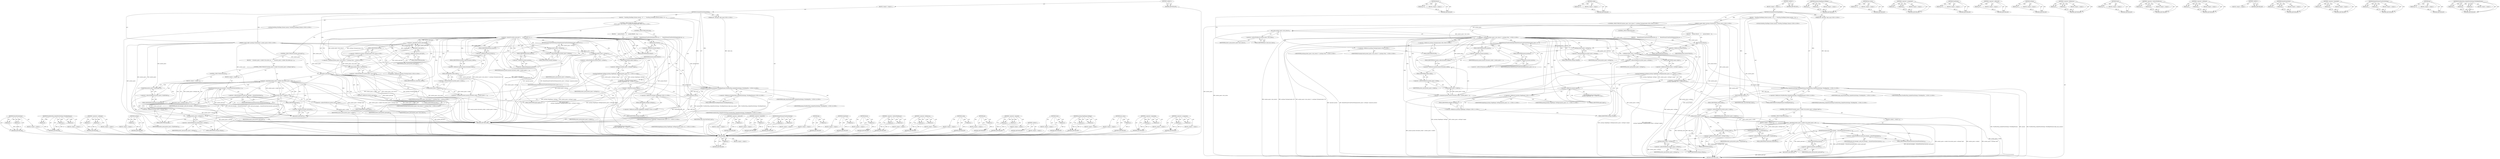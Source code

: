 digraph "&lt;operator&gt;.assignment" {
vulnerable_192 [label=<(METHOD,dpi)>];
vulnerable_193 [label=<(PARAM,p1)>];
vulnerable_194 [label=<(BLOCK,&lt;empty&gt;,&lt;empty&gt;)>];
vulnerable_195 [label=<(METHOD_RETURN,ANY)>];
vulnerable_146 [label=<(METHOD,Reset)>];
vulnerable_147 [label=<(PARAM,p1)>];
vulnerable_148 [label=<(BLOCK,&lt;empty&gt;,&lt;empty&gt;)>];
vulnerable_149 [label=<(METHOD_RETURN,ANY)>];
vulnerable_168 [label=<(METHOD,cookie)>];
vulnerable_169 [label=<(PARAM,p1)>];
vulnerable_170 [label=<(BLOCK,&lt;empty&gt;,&lt;empty&gt;)>];
vulnerable_171 [label=<(METHOD_RETURN,ANY)>];
vulnerable_6 [label=<(METHOD,&lt;global&gt;)<SUB>1</SUB>>];
vulnerable_7 [label=<(BLOCK,&lt;empty&gt;,&lt;empty&gt;)<SUB>1</SUB>>];
vulnerable_8 [label=<(METHOD,OnUpdatePrintSettingsReply)<SUB>1</SUB>>];
vulnerable_9 [label="<(PARAM,scoped_refptr&lt;printing::PrinterQuery&gt; printer_query)<SUB>2</SUB>>"];
vulnerable_10 [label="<(PARAM,IPC::Message* reply_msg)<SUB>3</SUB>>"];
vulnerable_11 [label=<(BLOCK,{
   PrintMsg_PrintPages_Params params;
  if (p...,{
   PrintMsg_PrintPages_Params params;
  if (p...)<SUB>3</SUB>>];
vulnerable_12 [label="<(LOCAL,PrintMsg_PrintPages_Params params: PrintMsg_PrintPages_Params)<SUB>4</SUB>>"];
vulnerable_13 [label="<(CONTROL_STRUCTURE,IF,if (printer_query-&gt;last_status() != printing::PrintingContext::OK))<SUB>5</SUB>>"];
vulnerable_14 [label="<(&lt;operator&gt;.notEquals,printer_query-&gt;last_status() != printing::Print...)<SUB>5</SUB>>"];
vulnerable_15 [label=<(last_status,printer_query-&gt;last_status())<SUB>5</SUB>>];
vulnerable_16 [label=<(&lt;operator&gt;.indirectFieldAccess,printer_query-&gt;last_status)<SUB>5</SUB>>];
vulnerable_17 [label=<(IDENTIFIER,printer_query,printer_query-&gt;last_status())<SUB>5</SUB>>];
vulnerable_18 [label=<(FIELD_IDENTIFIER,last_status,last_status)<SUB>5</SUB>>];
vulnerable_19 [label="<(&lt;operator&gt;.fieldAccess,printing::PrintingContext::OK)<SUB>5</SUB>>"];
vulnerable_20 [label="<(&lt;operator&gt;.fieldAccess,printing::PrintingContext)<SUB>5</SUB>>"];
vulnerable_21 [label="<(IDENTIFIER,printing,printer_query-&gt;last_status() != printing::Print...)<SUB>5</SUB>>"];
vulnerable_22 [label="<(IDENTIFIER,PrintingContext,printer_query-&gt;last_status() != printing::Print...)<SUB>5</SUB>>"];
vulnerable_23 [label=<(FIELD_IDENTIFIER,OK,OK)<SUB>5</SUB>>];
vulnerable_24 [label=<(BLOCK,{
     params.Reset();
   },{
     params.Reset();
   })<SUB>5</SUB>>];
vulnerable_25 [label=<(Reset,params.Reset())<SUB>6</SUB>>];
vulnerable_26 [label=<(&lt;operator&gt;.fieldAccess,params.Reset)<SUB>6</SUB>>];
vulnerable_27 [label=<(IDENTIFIER,params,params.Reset())<SUB>6</SUB>>];
vulnerable_28 [label=<(FIELD_IDENTIFIER,Reset,Reset)<SUB>6</SUB>>];
vulnerable_29 [label=<(CONTROL_STRUCTURE,ELSE,else)<SUB>7</SUB>>];
vulnerable_30 [label=<(BLOCK,{
     RenderParamsFromPrintSettings(printer_qu...,{
     RenderParamsFromPrintSettings(printer_qu...)<SUB>7</SUB>>];
vulnerable_31 [label=<(RenderParamsFromPrintSettings,RenderParamsFromPrintSettings(printer_query-&gt;se...)<SUB>8</SUB>>];
vulnerable_32 [label=<(settings,printer_query-&gt;settings())<SUB>8</SUB>>];
vulnerable_33 [label=<(&lt;operator&gt;.indirectFieldAccess,printer_query-&gt;settings)<SUB>8</SUB>>];
vulnerable_34 [label=<(IDENTIFIER,printer_query,printer_query-&gt;settings())<SUB>8</SUB>>];
vulnerable_35 [label=<(FIELD_IDENTIFIER,settings,settings)<SUB>8</SUB>>];
vulnerable_36 [label=<(&lt;operator&gt;.addressOf,&amp;params.params)<SUB>8</SUB>>];
vulnerable_37 [label=<(&lt;operator&gt;.fieldAccess,params.params)<SUB>8</SUB>>];
vulnerable_38 [label=<(IDENTIFIER,params,RenderParamsFromPrintSettings(printer_query-&gt;se...)<SUB>8</SUB>>];
vulnerable_39 [label=<(FIELD_IDENTIFIER,params,params)<SUB>8</SUB>>];
vulnerable_40 [label=<(&lt;operator&gt;.assignment,params.params.document_cookie = printer_query-&gt;...)<SUB>9</SUB>>];
vulnerable_41 [label=<(&lt;operator&gt;.fieldAccess,params.params.document_cookie)<SUB>9</SUB>>];
vulnerable_42 [label=<(&lt;operator&gt;.fieldAccess,params.params)<SUB>9</SUB>>];
vulnerable_43 [label=<(IDENTIFIER,params,params.params.document_cookie = printer_query-&gt;...)<SUB>9</SUB>>];
vulnerable_44 [label=<(FIELD_IDENTIFIER,params,params)<SUB>9</SUB>>];
vulnerable_45 [label=<(FIELD_IDENTIFIER,document_cookie,document_cookie)<SUB>9</SUB>>];
vulnerable_46 [label=<(cookie,printer_query-&gt;cookie())<SUB>9</SUB>>];
vulnerable_47 [label=<(&lt;operator&gt;.indirectFieldAccess,printer_query-&gt;cookie)<SUB>9</SUB>>];
vulnerable_48 [label=<(IDENTIFIER,printer_query,printer_query-&gt;cookie())<SUB>9</SUB>>];
vulnerable_49 [label=<(FIELD_IDENTIFIER,cookie,cookie)<SUB>9</SUB>>];
vulnerable_50 [label="<(&lt;operator&gt;.assignment,params.pages =
        printing::PageRange::Get...)<SUB>10</SUB>>"];
vulnerable_51 [label=<(&lt;operator&gt;.fieldAccess,params.pages)<SUB>10</SUB>>];
vulnerable_52 [label="<(IDENTIFIER,params,params.pages =
        printing::PageRange::Get...)<SUB>10</SUB>>"];
vulnerable_53 [label=<(FIELD_IDENTIFIER,pages,pages)<SUB>10</SUB>>];
vulnerable_54 [label="<(printing.PageRange.GetPages,printing::PageRange::GetPages(printer_query-&gt;se...)<SUB>11</SUB>>"];
vulnerable_55 [label="<(&lt;operator&gt;.fieldAccess,printing::PageRange::GetPages)<SUB>11</SUB>>"];
vulnerable_56 [label="<(&lt;operator&gt;.fieldAccess,printing::PageRange)<SUB>11</SUB>>"];
vulnerable_57 [label="<(IDENTIFIER,printing,printing::PageRange::GetPages(printer_query-&gt;se...)<SUB>11</SUB>>"];
vulnerable_58 [label="<(IDENTIFIER,PageRange,printing::PageRange::GetPages(printer_query-&gt;se...)<SUB>11</SUB>>"];
vulnerable_59 [label=<(FIELD_IDENTIFIER,GetPages,GetPages)<SUB>11</SUB>>];
vulnerable_60 [label=<(&lt;operator&gt;.fieldAccess,printer_query-&gt;settings().ranges)<SUB>11</SUB>>];
vulnerable_61 [label=<(settings,printer_query-&gt;settings())<SUB>11</SUB>>];
vulnerable_62 [label=<(&lt;operator&gt;.indirectFieldAccess,printer_query-&gt;settings)<SUB>11</SUB>>];
vulnerable_63 [label=<(IDENTIFIER,printer_query,printer_query-&gt;settings())<SUB>11</SUB>>];
vulnerable_64 [label=<(FIELD_IDENTIFIER,settings,settings)<SUB>11</SUB>>];
vulnerable_65 [label=<(FIELD_IDENTIFIER,ranges,ranges)<SUB>11</SUB>>];
vulnerable_66 [label="<(PrintHostMsg_UpdatePrintSettings.WriteReplyParams,PrintHostMsg_UpdatePrintSettings::WriteReplyPar...)<SUB>13</SUB>>"];
vulnerable_67 [label="<(&lt;operator&gt;.fieldAccess,PrintHostMsg_UpdatePrintSettings::WriteReplyParams)<SUB>13</SUB>>"];
vulnerable_68 [label="<(IDENTIFIER,PrintHostMsg_UpdatePrintSettings,PrintHostMsg_UpdatePrintSettings::WriteReplyPar...)<SUB>13</SUB>>"];
vulnerable_69 [label=<(FIELD_IDENTIFIER,WriteReplyParams,WriteReplyParams)<SUB>13</SUB>>];
vulnerable_70 [label="<(IDENTIFIER,reply_msg,PrintHostMsg_UpdatePrintSettings::WriteReplyPar...)<SUB>13</SUB>>"];
vulnerable_71 [label="<(IDENTIFIER,params,PrintHostMsg_UpdatePrintSettings::WriteReplyPar...)<SUB>13</SUB>>"];
vulnerable_72 [label=<(Send,Send(reply_msg))<SUB>14</SUB>>];
vulnerable_73 [label=<(IDENTIFIER,reply_msg,Send(reply_msg))<SUB>14</SUB>>];
vulnerable_74 [label=<(CONTROL_STRUCTURE,IF,if (printer_query-&gt;cookie() &amp;&amp; printer_query-&gt;settings().dpi()))<SUB>15</SUB>>];
vulnerable_75 [label=<(&lt;operator&gt;.logicalAnd,printer_query-&gt;cookie() &amp;&amp; printer_query-&gt;setti...)<SUB>15</SUB>>];
vulnerable_76 [label=<(cookie,printer_query-&gt;cookie())<SUB>15</SUB>>];
vulnerable_77 [label=<(&lt;operator&gt;.indirectFieldAccess,printer_query-&gt;cookie)<SUB>15</SUB>>];
vulnerable_78 [label=<(IDENTIFIER,printer_query,printer_query-&gt;cookie())<SUB>15</SUB>>];
vulnerable_79 [label=<(FIELD_IDENTIFIER,cookie,cookie)<SUB>15</SUB>>];
vulnerable_80 [label=<(dpi,printer_query-&gt;settings().dpi())<SUB>15</SUB>>];
vulnerable_81 [label=<(&lt;operator&gt;.fieldAccess,printer_query-&gt;settings().dpi)<SUB>15</SUB>>];
vulnerable_82 [label=<(settings,printer_query-&gt;settings())<SUB>15</SUB>>];
vulnerable_83 [label=<(&lt;operator&gt;.indirectFieldAccess,printer_query-&gt;settings)<SUB>15</SUB>>];
vulnerable_84 [label=<(IDENTIFIER,printer_query,printer_query-&gt;settings())<SUB>15</SUB>>];
vulnerable_85 [label=<(FIELD_IDENTIFIER,settings,settings)<SUB>15</SUB>>];
vulnerable_86 [label=<(FIELD_IDENTIFIER,dpi,dpi)<SUB>15</SUB>>];
vulnerable_87 [label=<(BLOCK,&lt;empty&gt;,&lt;empty&gt;)<SUB>16</SUB>>];
vulnerable_88 [label=<(QueuePrinterQuery,print_job_manager_-&gt;QueuePrinterQuery(printer_q...)<SUB>16</SUB>>];
vulnerable_89 [label=<(&lt;operator&gt;.indirectFieldAccess,print_job_manager_-&gt;QueuePrinterQuery)<SUB>16</SUB>>];
vulnerable_90 [label=<(IDENTIFIER,print_job_manager_,print_job_manager_-&gt;QueuePrinterQuery(printer_q...)<SUB>16</SUB>>];
vulnerable_91 [label=<(FIELD_IDENTIFIER,QueuePrinterQuery,QueuePrinterQuery)<SUB>16</SUB>>];
vulnerable_92 [label=<(get,printer_query.get())<SUB>16</SUB>>];
vulnerable_93 [label=<(&lt;operator&gt;.fieldAccess,printer_query.get)<SUB>16</SUB>>];
vulnerable_94 [label=<(IDENTIFIER,printer_query,printer_query.get())<SUB>16</SUB>>];
vulnerable_95 [label=<(FIELD_IDENTIFIER,get,get)<SUB>16</SUB>>];
vulnerable_96 [label=<(CONTROL_STRUCTURE,ELSE,else)<SUB>18</SUB>>];
vulnerable_97 [label=<(BLOCK,&lt;empty&gt;,&lt;empty&gt;)<SUB>18</SUB>>];
vulnerable_98 [label=<(StopWorker,printer_query-&gt;StopWorker())<SUB>18</SUB>>];
vulnerable_99 [label=<(&lt;operator&gt;.indirectFieldAccess,printer_query-&gt;StopWorker)<SUB>18</SUB>>];
vulnerable_100 [label=<(IDENTIFIER,printer_query,printer_query-&gt;StopWorker())<SUB>18</SUB>>];
vulnerable_101 [label=<(FIELD_IDENTIFIER,StopWorker,StopWorker)<SUB>18</SUB>>];
vulnerable_102 [label=<(METHOD_RETURN,void)<SUB>1</SUB>>];
vulnerable_104 [label=<(METHOD_RETURN,ANY)<SUB>1</SUB>>];
vulnerable_172 [label=<(METHOD,printing.PageRange.GetPages)>];
vulnerable_173 [label=<(PARAM,p1)>];
vulnerable_174 [label=<(PARAM,p2)>];
vulnerable_175 [label=<(BLOCK,&lt;empty&gt;,&lt;empty&gt;)>];
vulnerable_176 [label=<(METHOD_RETURN,ANY)>];
vulnerable_132 [label=<(METHOD,last_status)>];
vulnerable_133 [label=<(PARAM,p1)>];
vulnerable_134 [label=<(BLOCK,&lt;empty&gt;,&lt;empty&gt;)>];
vulnerable_135 [label=<(METHOD_RETURN,ANY)>];
vulnerable_163 [label=<(METHOD,&lt;operator&gt;.assignment)>];
vulnerable_164 [label=<(PARAM,p1)>];
vulnerable_165 [label=<(PARAM,p2)>];
vulnerable_166 [label=<(BLOCK,&lt;empty&gt;,&lt;empty&gt;)>];
vulnerable_167 [label=<(METHOD_RETURN,ANY)>];
vulnerable_205 [label=<(METHOD,StopWorker)>];
vulnerable_206 [label=<(PARAM,p1)>];
vulnerable_207 [label=<(BLOCK,&lt;empty&gt;,&lt;empty&gt;)>];
vulnerable_208 [label=<(METHOD_RETURN,ANY)>];
vulnerable_159 [label=<(METHOD,&lt;operator&gt;.addressOf)>];
vulnerable_160 [label=<(PARAM,p1)>];
vulnerable_161 [label=<(BLOCK,&lt;empty&gt;,&lt;empty&gt;)>];
vulnerable_162 [label=<(METHOD_RETURN,ANY)>];
vulnerable_155 [label=<(METHOD,settings)>];
vulnerable_156 [label=<(PARAM,p1)>];
vulnerable_157 [label=<(BLOCK,&lt;empty&gt;,&lt;empty&gt;)>];
vulnerable_158 [label=<(METHOD_RETURN,ANY)>];
vulnerable_141 [label=<(METHOD,&lt;operator&gt;.fieldAccess)>];
vulnerable_142 [label=<(PARAM,p1)>];
vulnerable_143 [label=<(PARAM,p2)>];
vulnerable_144 [label=<(BLOCK,&lt;empty&gt;,&lt;empty&gt;)>];
vulnerable_145 [label=<(METHOD_RETURN,ANY)>];
vulnerable_183 [label=<(METHOD,Send)>];
vulnerable_184 [label=<(PARAM,p1)>];
vulnerable_185 [label=<(BLOCK,&lt;empty&gt;,&lt;empty&gt;)>];
vulnerable_186 [label=<(METHOD_RETURN,ANY)>];
vulnerable_136 [label=<(METHOD,&lt;operator&gt;.indirectFieldAccess)>];
vulnerable_137 [label=<(PARAM,p1)>];
vulnerable_138 [label=<(PARAM,p2)>];
vulnerable_139 [label=<(BLOCK,&lt;empty&gt;,&lt;empty&gt;)>];
vulnerable_140 [label=<(METHOD_RETURN,ANY)>];
vulnerable_127 [label=<(METHOD,&lt;operator&gt;.notEquals)>];
vulnerable_128 [label=<(PARAM,p1)>];
vulnerable_129 [label=<(PARAM,p2)>];
vulnerable_130 [label=<(BLOCK,&lt;empty&gt;,&lt;empty&gt;)>];
vulnerable_131 [label=<(METHOD_RETURN,ANY)>];
vulnerable_121 [label=<(METHOD,&lt;global&gt;)<SUB>1</SUB>>];
vulnerable_122 [label=<(BLOCK,&lt;empty&gt;,&lt;empty&gt;)>];
vulnerable_123 [label=<(METHOD_RETURN,ANY)>];
vulnerable_196 [label=<(METHOD,QueuePrinterQuery)>];
vulnerable_197 [label=<(PARAM,p1)>];
vulnerable_198 [label=<(PARAM,p2)>];
vulnerable_199 [label=<(BLOCK,&lt;empty&gt;,&lt;empty&gt;)>];
vulnerable_200 [label=<(METHOD_RETURN,ANY)>];
vulnerable_187 [label=<(METHOD,&lt;operator&gt;.logicalAnd)>];
vulnerable_188 [label=<(PARAM,p1)>];
vulnerable_189 [label=<(PARAM,p2)>];
vulnerable_190 [label=<(BLOCK,&lt;empty&gt;,&lt;empty&gt;)>];
vulnerable_191 [label=<(METHOD_RETURN,ANY)>];
vulnerable_150 [label=<(METHOD,RenderParamsFromPrintSettings)>];
vulnerable_151 [label=<(PARAM,p1)>];
vulnerable_152 [label=<(PARAM,p2)>];
vulnerable_153 [label=<(BLOCK,&lt;empty&gt;,&lt;empty&gt;)>];
vulnerable_154 [label=<(METHOD_RETURN,ANY)>];
vulnerable_201 [label=<(METHOD,get)>];
vulnerable_202 [label=<(PARAM,p1)>];
vulnerable_203 [label=<(BLOCK,&lt;empty&gt;,&lt;empty&gt;)>];
vulnerable_204 [label=<(METHOD_RETURN,ANY)>];
vulnerable_177 [label=<(METHOD,PrintHostMsg_UpdatePrintSettings.WriteReplyParams)>];
vulnerable_178 [label=<(PARAM,p1)>];
vulnerable_179 [label=<(PARAM,p2)>];
vulnerable_180 [label=<(PARAM,p3)>];
vulnerable_181 [label=<(BLOCK,&lt;empty&gt;,&lt;empty&gt;)>];
vulnerable_182 [label=<(METHOD_RETURN,ANY)>];
fixed_221 [label=<(METHOD,QueuePrinterQuery)>];
fixed_222 [label=<(PARAM,p1)>];
fixed_223 [label=<(PARAM,p2)>];
fixed_224 [label=<(BLOCK,&lt;empty&gt;,&lt;empty&gt;)>];
fixed_225 [label=<(METHOD_RETURN,ANY)>];
fixed_202 [label=<(METHOD,PrintHostMsg_UpdatePrintSettings.WriteReplyParams)>];
fixed_203 [label=<(PARAM,p1)>];
fixed_204 [label=<(PARAM,p2)>];
fixed_205 [label=<(PARAM,p3)>];
fixed_206 [label=<(BLOCK,&lt;empty&gt;,&lt;empty&gt;)>];
fixed_207 [label=<(METHOD_RETURN,ANY)>];
fixed_157 [label=<(METHOD,&lt;operator&gt;.notEquals)>];
fixed_158 [label=<(PARAM,p1)>];
fixed_159 [label=<(PARAM,p2)>];
fixed_160 [label=<(BLOCK,&lt;empty&gt;,&lt;empty&gt;)>];
fixed_161 [label=<(METHOD_RETURN,ANY)>];
fixed_180 [label=<(METHOD,settings)>];
fixed_181 [label=<(PARAM,p1)>];
fixed_182 [label=<(BLOCK,&lt;empty&gt;,&lt;empty&gt;)>];
fixed_183 [label=<(METHOD_RETURN,ANY)>];
fixed_6 [label=<(METHOD,&lt;global&gt;)<SUB>1</SUB>>];
fixed_7 [label=<(BLOCK,&lt;empty&gt;,&lt;empty&gt;)<SUB>1</SUB>>];
fixed_8 [label=<(METHOD,OnUpdatePrintSettingsReply)<SUB>1</SUB>>];
fixed_9 [label="<(PARAM,scoped_refptr&lt;printing::PrinterQuery&gt; printer_query)<SUB>2</SUB>>"];
fixed_10 [label="<(PARAM,IPC::Message* reply_msg)<SUB>3</SUB>>"];
fixed_11 [label=<(BLOCK,{
   PrintMsg_PrintPages_Params params;
  if (!...,{
   PrintMsg_PrintPages_Params params;
  if (!...)<SUB>3</SUB>>];
fixed_12 [label="<(LOCAL,PrintMsg_PrintPages_Params params: PrintMsg_PrintPages_Params)<SUB>4</SUB>>"];
fixed_13 [label="<(CONTROL_STRUCTURE,IF,if (!printer_query.get() ||
      printer_query-&gt;last_status() != printing::PrintingContext::OK))<SUB>5</SUB>>"];
fixed_14 [label=<(&lt;operator&gt;.logicalOr,!printer_query.get() ||
      printer_query-&gt;la...)<SUB>5</SUB>>];
fixed_15 [label=<(&lt;operator&gt;.logicalNot,!printer_query.get())<SUB>5</SUB>>];
fixed_16 [label=<(get,printer_query.get())<SUB>5</SUB>>];
fixed_17 [label=<(&lt;operator&gt;.fieldAccess,printer_query.get)<SUB>5</SUB>>];
fixed_18 [label=<(IDENTIFIER,printer_query,printer_query.get())<SUB>5</SUB>>];
fixed_19 [label=<(FIELD_IDENTIFIER,get,get)<SUB>5</SUB>>];
fixed_20 [label="<(&lt;operator&gt;.notEquals,printer_query-&gt;last_status() != printing::Print...)<SUB>6</SUB>>"];
fixed_21 [label=<(last_status,printer_query-&gt;last_status())<SUB>6</SUB>>];
fixed_22 [label=<(&lt;operator&gt;.indirectFieldAccess,printer_query-&gt;last_status)<SUB>6</SUB>>];
fixed_23 [label=<(IDENTIFIER,printer_query,printer_query-&gt;last_status())<SUB>6</SUB>>];
fixed_24 [label=<(FIELD_IDENTIFIER,last_status,last_status)<SUB>6</SUB>>];
fixed_25 [label="<(&lt;operator&gt;.fieldAccess,printing::PrintingContext::OK)<SUB>6</SUB>>"];
fixed_26 [label="<(&lt;operator&gt;.fieldAccess,printing::PrintingContext)<SUB>6</SUB>>"];
fixed_27 [label="<(IDENTIFIER,printing,printer_query-&gt;last_status() != printing::Print...)<SUB>6</SUB>>"];
fixed_28 [label="<(IDENTIFIER,PrintingContext,printer_query-&gt;last_status() != printing::Print...)<SUB>6</SUB>>"];
fixed_29 [label=<(FIELD_IDENTIFIER,OK,OK)<SUB>6</SUB>>];
fixed_30 [label=<(BLOCK,{
     params.Reset();
   },{
     params.Reset();
   })<SUB>6</SUB>>];
fixed_31 [label=<(Reset,params.Reset())<SUB>7</SUB>>];
fixed_32 [label=<(&lt;operator&gt;.fieldAccess,params.Reset)<SUB>7</SUB>>];
fixed_33 [label=<(IDENTIFIER,params,params.Reset())<SUB>7</SUB>>];
fixed_34 [label=<(FIELD_IDENTIFIER,Reset,Reset)<SUB>7</SUB>>];
fixed_35 [label=<(CONTROL_STRUCTURE,ELSE,else)<SUB>8</SUB>>];
fixed_36 [label=<(BLOCK,{
     RenderParamsFromPrintSettings(printer_qu...,{
     RenderParamsFromPrintSettings(printer_qu...)<SUB>8</SUB>>];
fixed_37 [label=<(RenderParamsFromPrintSettings,RenderParamsFromPrintSettings(printer_query-&gt;se...)<SUB>9</SUB>>];
fixed_38 [label=<(settings,printer_query-&gt;settings())<SUB>9</SUB>>];
fixed_39 [label=<(&lt;operator&gt;.indirectFieldAccess,printer_query-&gt;settings)<SUB>9</SUB>>];
fixed_40 [label=<(IDENTIFIER,printer_query,printer_query-&gt;settings())<SUB>9</SUB>>];
fixed_41 [label=<(FIELD_IDENTIFIER,settings,settings)<SUB>9</SUB>>];
fixed_42 [label=<(&lt;operator&gt;.addressOf,&amp;params.params)<SUB>9</SUB>>];
fixed_43 [label=<(&lt;operator&gt;.fieldAccess,params.params)<SUB>9</SUB>>];
fixed_44 [label=<(IDENTIFIER,params,RenderParamsFromPrintSettings(printer_query-&gt;se...)<SUB>9</SUB>>];
fixed_45 [label=<(FIELD_IDENTIFIER,params,params)<SUB>9</SUB>>];
fixed_46 [label=<(&lt;operator&gt;.assignment,params.params.document_cookie = printer_query-&gt;...)<SUB>10</SUB>>];
fixed_47 [label=<(&lt;operator&gt;.fieldAccess,params.params.document_cookie)<SUB>10</SUB>>];
fixed_48 [label=<(&lt;operator&gt;.fieldAccess,params.params)<SUB>10</SUB>>];
fixed_49 [label=<(IDENTIFIER,params,params.params.document_cookie = printer_query-&gt;...)<SUB>10</SUB>>];
fixed_50 [label=<(FIELD_IDENTIFIER,params,params)<SUB>10</SUB>>];
fixed_51 [label=<(FIELD_IDENTIFIER,document_cookie,document_cookie)<SUB>10</SUB>>];
fixed_52 [label=<(cookie,printer_query-&gt;cookie())<SUB>10</SUB>>];
fixed_53 [label=<(&lt;operator&gt;.indirectFieldAccess,printer_query-&gt;cookie)<SUB>10</SUB>>];
fixed_54 [label=<(IDENTIFIER,printer_query,printer_query-&gt;cookie())<SUB>10</SUB>>];
fixed_55 [label=<(FIELD_IDENTIFIER,cookie,cookie)<SUB>10</SUB>>];
fixed_56 [label="<(&lt;operator&gt;.assignment,params.pages =
        printing::PageRange::Get...)<SUB>11</SUB>>"];
fixed_57 [label=<(&lt;operator&gt;.fieldAccess,params.pages)<SUB>11</SUB>>];
fixed_58 [label="<(IDENTIFIER,params,params.pages =
        printing::PageRange::Get...)<SUB>11</SUB>>"];
fixed_59 [label=<(FIELD_IDENTIFIER,pages,pages)<SUB>11</SUB>>];
fixed_60 [label="<(printing.PageRange.GetPages,printing::PageRange::GetPages(printer_query-&gt;se...)<SUB>12</SUB>>"];
fixed_61 [label="<(&lt;operator&gt;.fieldAccess,printing::PageRange::GetPages)<SUB>12</SUB>>"];
fixed_62 [label="<(&lt;operator&gt;.fieldAccess,printing::PageRange)<SUB>12</SUB>>"];
fixed_63 [label="<(IDENTIFIER,printing,printing::PageRange::GetPages(printer_query-&gt;se...)<SUB>12</SUB>>"];
fixed_64 [label="<(IDENTIFIER,PageRange,printing::PageRange::GetPages(printer_query-&gt;se...)<SUB>12</SUB>>"];
fixed_65 [label=<(FIELD_IDENTIFIER,GetPages,GetPages)<SUB>12</SUB>>];
fixed_66 [label=<(&lt;operator&gt;.fieldAccess,printer_query-&gt;settings().ranges)<SUB>12</SUB>>];
fixed_67 [label=<(settings,printer_query-&gt;settings())<SUB>12</SUB>>];
fixed_68 [label=<(&lt;operator&gt;.indirectFieldAccess,printer_query-&gt;settings)<SUB>12</SUB>>];
fixed_69 [label=<(IDENTIFIER,printer_query,printer_query-&gt;settings())<SUB>12</SUB>>];
fixed_70 [label=<(FIELD_IDENTIFIER,settings,settings)<SUB>12</SUB>>];
fixed_71 [label=<(FIELD_IDENTIFIER,ranges,ranges)<SUB>12</SUB>>];
fixed_72 [label="<(PrintHostMsg_UpdatePrintSettings.WriteReplyParams,PrintHostMsg_UpdatePrintSettings::WriteReplyPar...)<SUB>14</SUB>>"];
fixed_73 [label="<(&lt;operator&gt;.fieldAccess,PrintHostMsg_UpdatePrintSettings::WriteReplyParams)<SUB>14</SUB>>"];
fixed_74 [label="<(IDENTIFIER,PrintHostMsg_UpdatePrintSettings,PrintHostMsg_UpdatePrintSettings::WriteReplyPar...)<SUB>14</SUB>>"];
fixed_75 [label=<(FIELD_IDENTIFIER,WriteReplyParams,WriteReplyParams)<SUB>14</SUB>>];
fixed_76 [label="<(IDENTIFIER,reply_msg,PrintHostMsg_UpdatePrintSettings::WriteReplyPar...)<SUB>14</SUB>>"];
fixed_77 [label="<(IDENTIFIER,params,PrintHostMsg_UpdatePrintSettings::WriteReplyPar...)<SUB>14</SUB>>"];
fixed_78 [label=<(Send,Send(reply_msg))<SUB>15</SUB>>];
fixed_79 [label=<(IDENTIFIER,reply_msg,Send(reply_msg))<SUB>15</SUB>>];
fixed_80 [label=<(CONTROL_STRUCTURE,IF,if (printer_query.get()))<SUB>16</SUB>>];
fixed_81 [label=<(get,printer_query.get())<SUB>16</SUB>>];
fixed_82 [label=<(&lt;operator&gt;.fieldAccess,printer_query.get)<SUB>16</SUB>>];
fixed_83 [label=<(IDENTIFIER,printer_query,printer_query.get())<SUB>16</SUB>>];
fixed_84 [label=<(FIELD_IDENTIFIER,get,get)<SUB>16</SUB>>];
fixed_85 [label=<(BLOCK,{
    if (printer_query-&gt;cookie() &amp;&amp; printer_qu...,{
    if (printer_query-&gt;cookie() &amp;&amp; printer_qu...)<SUB>16</SUB>>];
fixed_86 [label=<(CONTROL_STRUCTURE,IF,if (printer_query-&gt;cookie() &amp;&amp; printer_query-&gt;settings().dpi()))<SUB>17</SUB>>];
fixed_87 [label=<(&lt;operator&gt;.logicalAnd,printer_query-&gt;cookie() &amp;&amp; printer_query-&gt;setti...)<SUB>17</SUB>>];
fixed_88 [label=<(cookie,printer_query-&gt;cookie())<SUB>17</SUB>>];
fixed_89 [label=<(&lt;operator&gt;.indirectFieldAccess,printer_query-&gt;cookie)<SUB>17</SUB>>];
fixed_90 [label=<(IDENTIFIER,printer_query,printer_query-&gt;cookie())<SUB>17</SUB>>];
fixed_91 [label=<(FIELD_IDENTIFIER,cookie,cookie)<SUB>17</SUB>>];
fixed_92 [label=<(dpi,printer_query-&gt;settings().dpi())<SUB>17</SUB>>];
fixed_93 [label=<(&lt;operator&gt;.fieldAccess,printer_query-&gt;settings().dpi)<SUB>17</SUB>>];
fixed_94 [label=<(settings,printer_query-&gt;settings())<SUB>17</SUB>>];
fixed_95 [label=<(&lt;operator&gt;.indirectFieldAccess,printer_query-&gt;settings)<SUB>17</SUB>>];
fixed_96 [label=<(IDENTIFIER,printer_query,printer_query-&gt;settings())<SUB>17</SUB>>];
fixed_97 [label=<(FIELD_IDENTIFIER,settings,settings)<SUB>17</SUB>>];
fixed_98 [label=<(FIELD_IDENTIFIER,dpi,dpi)<SUB>17</SUB>>];
fixed_99 [label=<(BLOCK,&lt;empty&gt;,&lt;empty&gt;)<SUB>18</SUB>>];
fixed_100 [label=<(QueuePrinterQuery,print_job_manager_-&gt;QueuePrinterQuery(printer_q...)<SUB>18</SUB>>];
fixed_101 [label=<(&lt;operator&gt;.indirectFieldAccess,print_job_manager_-&gt;QueuePrinterQuery)<SUB>18</SUB>>];
fixed_102 [label=<(IDENTIFIER,print_job_manager_,print_job_manager_-&gt;QueuePrinterQuery(printer_q...)<SUB>18</SUB>>];
fixed_103 [label=<(FIELD_IDENTIFIER,QueuePrinterQuery,QueuePrinterQuery)<SUB>18</SUB>>];
fixed_104 [label=<(get,printer_query.get())<SUB>18</SUB>>];
fixed_105 [label=<(&lt;operator&gt;.fieldAccess,printer_query.get)<SUB>18</SUB>>];
fixed_106 [label=<(IDENTIFIER,printer_query,printer_query.get())<SUB>18</SUB>>];
fixed_107 [label=<(FIELD_IDENTIFIER,get,get)<SUB>18</SUB>>];
fixed_108 [label=<(CONTROL_STRUCTURE,ELSE,else)<SUB>20</SUB>>];
fixed_109 [label=<(BLOCK,&lt;empty&gt;,&lt;empty&gt;)<SUB>20</SUB>>];
fixed_110 [label=<(StopWorker,printer_query-&gt;StopWorker())<SUB>20</SUB>>];
fixed_111 [label=<(&lt;operator&gt;.indirectFieldAccess,printer_query-&gt;StopWorker)<SUB>20</SUB>>];
fixed_112 [label=<(IDENTIFIER,printer_query,printer_query-&gt;StopWorker())<SUB>20</SUB>>];
fixed_113 [label=<(FIELD_IDENTIFIER,StopWorker,StopWorker)<SUB>20</SUB>>];
fixed_114 [label=<(METHOD_RETURN,void)<SUB>1</SUB>>];
fixed_116 [label=<(METHOD_RETURN,ANY)<SUB>1</SUB>>];
fixed_184 [label=<(METHOD,&lt;operator&gt;.addressOf)>];
fixed_185 [label=<(PARAM,p1)>];
fixed_186 [label=<(BLOCK,&lt;empty&gt;,&lt;empty&gt;)>];
fixed_187 [label=<(METHOD_RETURN,ANY)>];
fixed_144 [label=<(METHOD,&lt;operator&gt;.logicalNot)>];
fixed_145 [label=<(PARAM,p1)>];
fixed_146 [label=<(BLOCK,&lt;empty&gt;,&lt;empty&gt;)>];
fixed_147 [label=<(METHOD_RETURN,ANY)>];
fixed_175 [label=<(METHOD,RenderParamsFromPrintSettings)>];
fixed_176 [label=<(PARAM,p1)>];
fixed_177 [label=<(PARAM,p2)>];
fixed_178 [label=<(BLOCK,&lt;empty&gt;,&lt;empty&gt;)>];
fixed_179 [label=<(METHOD_RETURN,ANY)>];
fixed_217 [label=<(METHOD,dpi)>];
fixed_218 [label=<(PARAM,p1)>];
fixed_219 [label=<(BLOCK,&lt;empty&gt;,&lt;empty&gt;)>];
fixed_220 [label=<(METHOD_RETURN,ANY)>];
fixed_226 [label=<(METHOD,StopWorker)>];
fixed_227 [label=<(PARAM,p1)>];
fixed_228 [label=<(BLOCK,&lt;empty&gt;,&lt;empty&gt;)>];
fixed_229 [label=<(METHOD_RETURN,ANY)>];
fixed_171 [label=<(METHOD,Reset)>];
fixed_172 [label=<(PARAM,p1)>];
fixed_173 [label=<(BLOCK,&lt;empty&gt;,&lt;empty&gt;)>];
fixed_174 [label=<(METHOD_RETURN,ANY)>];
fixed_166 [label=<(METHOD,&lt;operator&gt;.indirectFieldAccess)>];
fixed_167 [label=<(PARAM,p1)>];
fixed_168 [label=<(PARAM,p2)>];
fixed_169 [label=<(BLOCK,&lt;empty&gt;,&lt;empty&gt;)>];
fixed_170 [label=<(METHOD_RETURN,ANY)>];
fixed_152 [label=<(METHOD,&lt;operator&gt;.fieldAccess)>];
fixed_153 [label=<(PARAM,p1)>];
fixed_154 [label=<(PARAM,p2)>];
fixed_155 [label=<(BLOCK,&lt;empty&gt;,&lt;empty&gt;)>];
fixed_156 [label=<(METHOD_RETURN,ANY)>];
fixed_193 [label=<(METHOD,cookie)>];
fixed_194 [label=<(PARAM,p1)>];
fixed_195 [label=<(BLOCK,&lt;empty&gt;,&lt;empty&gt;)>];
fixed_196 [label=<(METHOD_RETURN,ANY)>];
fixed_148 [label=<(METHOD,get)>];
fixed_149 [label=<(PARAM,p1)>];
fixed_150 [label=<(BLOCK,&lt;empty&gt;,&lt;empty&gt;)>];
fixed_151 [label=<(METHOD_RETURN,ANY)>];
fixed_139 [label=<(METHOD,&lt;operator&gt;.logicalOr)>];
fixed_140 [label=<(PARAM,p1)>];
fixed_141 [label=<(PARAM,p2)>];
fixed_142 [label=<(BLOCK,&lt;empty&gt;,&lt;empty&gt;)>];
fixed_143 [label=<(METHOD_RETURN,ANY)>];
fixed_133 [label=<(METHOD,&lt;global&gt;)<SUB>1</SUB>>];
fixed_134 [label=<(BLOCK,&lt;empty&gt;,&lt;empty&gt;)>];
fixed_135 [label=<(METHOD_RETURN,ANY)>];
fixed_208 [label=<(METHOD,Send)>];
fixed_209 [label=<(PARAM,p1)>];
fixed_210 [label=<(BLOCK,&lt;empty&gt;,&lt;empty&gt;)>];
fixed_211 [label=<(METHOD_RETURN,ANY)>];
fixed_197 [label=<(METHOD,printing.PageRange.GetPages)>];
fixed_198 [label=<(PARAM,p1)>];
fixed_199 [label=<(PARAM,p2)>];
fixed_200 [label=<(BLOCK,&lt;empty&gt;,&lt;empty&gt;)>];
fixed_201 [label=<(METHOD_RETURN,ANY)>];
fixed_162 [label=<(METHOD,last_status)>];
fixed_163 [label=<(PARAM,p1)>];
fixed_164 [label=<(BLOCK,&lt;empty&gt;,&lt;empty&gt;)>];
fixed_165 [label=<(METHOD_RETURN,ANY)>];
fixed_212 [label=<(METHOD,&lt;operator&gt;.logicalAnd)>];
fixed_213 [label=<(PARAM,p1)>];
fixed_214 [label=<(PARAM,p2)>];
fixed_215 [label=<(BLOCK,&lt;empty&gt;,&lt;empty&gt;)>];
fixed_216 [label=<(METHOD_RETURN,ANY)>];
fixed_188 [label=<(METHOD,&lt;operator&gt;.assignment)>];
fixed_189 [label=<(PARAM,p1)>];
fixed_190 [label=<(PARAM,p2)>];
fixed_191 [label=<(BLOCK,&lt;empty&gt;,&lt;empty&gt;)>];
fixed_192 [label=<(METHOD_RETURN,ANY)>];
vulnerable_192 -> vulnerable_193  [key=0, label="AST: "];
vulnerable_192 -> vulnerable_193  [key=1, label="DDG: "];
vulnerable_192 -> vulnerable_194  [key=0, label="AST: "];
vulnerable_192 -> vulnerable_195  [key=0, label="AST: "];
vulnerable_192 -> vulnerable_195  [key=1, label="CFG: "];
vulnerable_193 -> vulnerable_195  [key=0, label="DDG: p1"];
vulnerable_146 -> vulnerable_147  [key=0, label="AST: "];
vulnerable_146 -> vulnerable_147  [key=1, label="DDG: "];
vulnerable_146 -> vulnerable_148  [key=0, label="AST: "];
vulnerable_146 -> vulnerable_149  [key=0, label="AST: "];
vulnerable_146 -> vulnerable_149  [key=1, label="CFG: "];
vulnerable_147 -> vulnerable_149  [key=0, label="DDG: p1"];
vulnerable_168 -> vulnerable_169  [key=0, label="AST: "];
vulnerable_168 -> vulnerable_169  [key=1, label="DDG: "];
vulnerable_168 -> vulnerable_170  [key=0, label="AST: "];
vulnerable_168 -> vulnerable_171  [key=0, label="AST: "];
vulnerable_168 -> vulnerable_171  [key=1, label="CFG: "];
vulnerable_169 -> vulnerable_171  [key=0, label="DDG: p1"];
vulnerable_6 -> vulnerable_7  [key=0, label="AST: "];
vulnerable_6 -> vulnerable_104  [key=0, label="AST: "];
vulnerable_6 -> vulnerable_104  [key=1, label="CFG: "];
vulnerable_7 -> vulnerable_8  [key=0, label="AST: "];
vulnerable_8 -> vulnerable_9  [key=0, label="AST: "];
vulnerable_8 -> vulnerable_9  [key=1, label="DDG: "];
vulnerable_8 -> vulnerable_10  [key=0, label="AST: "];
vulnerable_8 -> vulnerable_10  [key=1, label="DDG: "];
vulnerable_8 -> vulnerable_11  [key=0, label="AST: "];
vulnerable_8 -> vulnerable_102  [key=0, label="AST: "];
vulnerable_8 -> vulnerable_18  [key=0, label="CFG: "];
vulnerable_8 -> vulnerable_66  [key=0, label="DDG: "];
vulnerable_8 -> vulnerable_72  [key=0, label="DDG: "];
vulnerable_9 -> vulnerable_102  [key=0, label="DDG: printer_query"];
vulnerable_9 -> vulnerable_15  [key=0, label="DDG: printer_query"];
vulnerable_9 -> vulnerable_76  [key=0, label="DDG: printer_query"];
vulnerable_9 -> vulnerable_92  [key=0, label="DDG: printer_query"];
vulnerable_9 -> vulnerable_98  [key=0, label="DDG: printer_query"];
vulnerable_9 -> vulnerable_32  [key=0, label="DDG: printer_query"];
vulnerable_9 -> vulnerable_46  [key=0, label="DDG: printer_query"];
vulnerable_9 -> vulnerable_82  [key=0, label="DDG: printer_query"];
vulnerable_9 -> vulnerable_61  [key=0, label="DDG: printer_query"];
vulnerable_10 -> vulnerable_66  [key=0, label="DDG: reply_msg"];
vulnerable_11 -> vulnerable_12  [key=0, label="AST: "];
vulnerable_11 -> vulnerable_13  [key=0, label="AST: "];
vulnerable_11 -> vulnerable_66  [key=0, label="AST: "];
vulnerable_11 -> vulnerable_72  [key=0, label="AST: "];
vulnerable_11 -> vulnerable_74  [key=0, label="AST: "];
vulnerable_13 -> vulnerable_14  [key=0, label="AST: "];
vulnerable_13 -> vulnerable_24  [key=0, label="AST: "];
vulnerable_13 -> vulnerable_29  [key=0, label="AST: "];
vulnerable_14 -> vulnerable_15  [key=0, label="AST: "];
vulnerable_14 -> vulnerable_19  [key=0, label="AST: "];
vulnerable_14 -> vulnerable_28  [key=0, label="CFG: "];
vulnerable_14 -> vulnerable_28  [key=1, label="CDG: "];
vulnerable_14 -> vulnerable_35  [key=0, label="CFG: "];
vulnerable_14 -> vulnerable_35  [key=1, label="CDG: "];
vulnerable_14 -> vulnerable_102  [key=0, label="DDG: printer_query-&gt;last_status()"];
vulnerable_14 -> vulnerable_102  [key=1, label="DDG: printing::PrintingContext::OK"];
vulnerable_14 -> vulnerable_102  [key=2, label="DDG: printer_query-&gt;last_status() != printing::PrintingContext::OK"];
vulnerable_14 -> vulnerable_47  [key=0, label="CDG: "];
vulnerable_14 -> vulnerable_32  [key=0, label="CDG: "];
vulnerable_14 -> vulnerable_49  [key=0, label="CDG: "];
vulnerable_14 -> vulnerable_60  [key=0, label="CDG: "];
vulnerable_14 -> vulnerable_26  [key=0, label="CDG: "];
vulnerable_14 -> vulnerable_64  [key=0, label="CDG: "];
vulnerable_14 -> vulnerable_42  [key=0, label="CDG: "];
vulnerable_14 -> vulnerable_51  [key=0, label="CDG: "];
vulnerable_14 -> vulnerable_37  [key=0, label="CDG: "];
vulnerable_14 -> vulnerable_46  [key=0, label="CDG: "];
vulnerable_14 -> vulnerable_25  [key=0, label="CDG: "];
vulnerable_14 -> vulnerable_56  [key=0, label="CDG: "];
vulnerable_14 -> vulnerable_45  [key=0, label="CDG: "];
vulnerable_14 -> vulnerable_40  [key=0, label="CDG: "];
vulnerable_14 -> vulnerable_65  [key=0, label="CDG: "];
vulnerable_14 -> vulnerable_50  [key=0, label="CDG: "];
vulnerable_14 -> vulnerable_59  [key=0, label="CDG: "];
vulnerable_14 -> vulnerable_44  [key=0, label="CDG: "];
vulnerable_14 -> vulnerable_54  [key=0, label="CDG: "];
vulnerable_14 -> vulnerable_33  [key=0, label="CDG: "];
vulnerable_14 -> vulnerable_61  [key=0, label="CDG: "];
vulnerable_14 -> vulnerable_36  [key=0, label="CDG: "];
vulnerable_14 -> vulnerable_53  [key=0, label="CDG: "];
vulnerable_14 -> vulnerable_41  [key=0, label="CDG: "];
vulnerable_14 -> vulnerable_55  [key=0, label="CDG: "];
vulnerable_14 -> vulnerable_62  [key=0, label="CDG: "];
vulnerable_14 -> vulnerable_39  [key=0, label="CDG: "];
vulnerable_14 -> vulnerable_31  [key=0, label="CDG: "];
vulnerable_15 -> vulnerable_16  [key=0, label="AST: "];
vulnerable_15 -> vulnerable_20  [key=0, label="CFG: "];
vulnerable_15 -> vulnerable_102  [key=0, label="DDG: printer_query-&gt;last_status"];
vulnerable_15 -> vulnerable_14  [key=0, label="DDG: printer_query-&gt;last_status"];
vulnerable_16 -> vulnerable_17  [key=0, label="AST: "];
vulnerable_16 -> vulnerable_18  [key=0, label="AST: "];
vulnerable_16 -> vulnerable_15  [key=0, label="CFG: "];
vulnerable_18 -> vulnerable_16  [key=0, label="CFG: "];
vulnerable_19 -> vulnerable_20  [key=0, label="AST: "];
vulnerable_19 -> vulnerable_23  [key=0, label="AST: "];
vulnerable_19 -> vulnerable_14  [key=0, label="CFG: "];
vulnerable_20 -> vulnerable_21  [key=0, label="AST: "];
vulnerable_20 -> vulnerable_22  [key=0, label="AST: "];
vulnerable_20 -> vulnerable_23  [key=0, label="CFG: "];
vulnerable_23 -> vulnerable_19  [key=0, label="CFG: "];
vulnerable_24 -> vulnerable_25  [key=0, label="AST: "];
vulnerable_25 -> vulnerable_26  [key=0, label="AST: "];
vulnerable_25 -> vulnerable_69  [key=0, label="CFG: "];
vulnerable_25 -> vulnerable_102  [key=0, label="DDG: params.Reset()"];
vulnerable_25 -> vulnerable_66  [key=0, label="DDG: params.Reset"];
vulnerable_26 -> vulnerable_27  [key=0, label="AST: "];
vulnerable_26 -> vulnerable_28  [key=0, label="AST: "];
vulnerable_26 -> vulnerable_25  [key=0, label="CFG: "];
vulnerable_28 -> vulnerable_26  [key=0, label="CFG: "];
vulnerable_29 -> vulnerable_30  [key=0, label="AST: "];
vulnerable_30 -> vulnerable_31  [key=0, label="AST: "];
vulnerable_30 -> vulnerable_40  [key=0, label="AST: "];
vulnerable_30 -> vulnerable_50  [key=0, label="AST: "];
vulnerable_31 -> vulnerable_32  [key=0, label="AST: "];
vulnerable_31 -> vulnerable_36  [key=0, label="AST: "];
vulnerable_31 -> vulnerable_44  [key=0, label="CFG: "];
vulnerable_31 -> vulnerable_102  [key=0, label="DDG: &amp;params.params"];
vulnerable_31 -> vulnerable_102  [key=1, label="DDG: RenderParamsFromPrintSettings(printer_query-&gt;settings(), &amp;params.params)"];
vulnerable_32 -> vulnerable_33  [key=0, label="AST: "];
vulnerable_32 -> vulnerable_39  [key=0, label="CFG: "];
vulnerable_32 -> vulnerable_31  [key=0, label="DDG: printer_query-&gt;settings"];
vulnerable_32 -> vulnerable_61  [key=0, label="DDG: printer_query-&gt;settings"];
vulnerable_33 -> vulnerable_34  [key=0, label="AST: "];
vulnerable_33 -> vulnerable_35  [key=0, label="AST: "];
vulnerable_33 -> vulnerable_32  [key=0, label="CFG: "];
vulnerable_35 -> vulnerable_33  [key=0, label="CFG: "];
vulnerable_36 -> vulnerable_37  [key=0, label="AST: "];
vulnerable_36 -> vulnerable_31  [key=0, label="CFG: "];
vulnerable_37 -> vulnerable_38  [key=0, label="AST: "];
vulnerable_37 -> vulnerable_39  [key=0, label="AST: "];
vulnerable_37 -> vulnerable_36  [key=0, label="CFG: "];
vulnerable_39 -> vulnerable_37  [key=0, label="CFG: "];
vulnerable_40 -> vulnerable_41  [key=0, label="AST: "];
vulnerable_40 -> vulnerable_46  [key=0, label="AST: "];
vulnerable_40 -> vulnerable_53  [key=0, label="CFG: "];
vulnerable_40 -> vulnerable_102  [key=0, label="DDG: params.params.document_cookie = printer_query-&gt;cookie()"];
vulnerable_41 -> vulnerable_42  [key=0, label="AST: "];
vulnerable_41 -> vulnerable_45  [key=0, label="AST: "];
vulnerable_41 -> vulnerable_49  [key=0, label="CFG: "];
vulnerable_42 -> vulnerable_43  [key=0, label="AST: "];
vulnerable_42 -> vulnerable_44  [key=0, label="AST: "];
vulnerable_42 -> vulnerable_45  [key=0, label="CFG: "];
vulnerable_44 -> vulnerable_42  [key=0, label="CFG: "];
vulnerable_45 -> vulnerable_41  [key=0, label="CFG: "];
vulnerable_46 -> vulnerable_47  [key=0, label="AST: "];
vulnerable_46 -> vulnerable_40  [key=0, label="CFG: "];
vulnerable_46 -> vulnerable_40  [key=1, label="DDG: printer_query-&gt;cookie"];
vulnerable_46 -> vulnerable_76  [key=0, label="DDG: printer_query-&gt;cookie"];
vulnerable_47 -> vulnerable_48  [key=0, label="AST: "];
vulnerable_47 -> vulnerable_49  [key=0, label="AST: "];
vulnerable_47 -> vulnerable_46  [key=0, label="CFG: "];
vulnerable_49 -> vulnerable_47  [key=0, label="CFG: "];
vulnerable_50 -> vulnerable_51  [key=0, label="AST: "];
vulnerable_50 -> vulnerable_54  [key=0, label="AST: "];
vulnerable_50 -> vulnerable_69  [key=0, label="CFG: "];
vulnerable_50 -> vulnerable_102  [key=0, label="DDG: printing::PageRange::GetPages(printer_query-&gt;settings().ranges)"];
vulnerable_50 -> vulnerable_102  [key=1, label="DDG: params.pages =
        printing::PageRange::GetPages(printer_query-&gt;settings().ranges)"];
vulnerable_50 -> vulnerable_66  [key=0, label="DDG: params.pages"];
vulnerable_51 -> vulnerable_52  [key=0, label="AST: "];
vulnerable_51 -> vulnerable_53  [key=0, label="AST: "];
vulnerable_51 -> vulnerable_56  [key=0, label="CFG: "];
vulnerable_53 -> vulnerable_51  [key=0, label="CFG: "];
vulnerable_54 -> vulnerable_55  [key=0, label="AST: "];
vulnerable_54 -> vulnerable_60  [key=0, label="AST: "];
vulnerable_54 -> vulnerable_50  [key=0, label="CFG: "];
vulnerable_54 -> vulnerable_50  [key=1, label="DDG: printing::PageRange::GetPages"];
vulnerable_54 -> vulnerable_50  [key=2, label="DDG: printer_query-&gt;settings().ranges"];
vulnerable_54 -> vulnerable_102  [key=0, label="DDG: printing::PageRange::GetPages"];
vulnerable_54 -> vulnerable_102  [key=1, label="DDG: printer_query-&gt;settings().ranges"];
vulnerable_55 -> vulnerable_56  [key=0, label="AST: "];
vulnerable_55 -> vulnerable_59  [key=0, label="AST: "];
vulnerable_55 -> vulnerable_64  [key=0, label="CFG: "];
vulnerable_56 -> vulnerable_57  [key=0, label="AST: "];
vulnerable_56 -> vulnerable_58  [key=0, label="AST: "];
vulnerable_56 -> vulnerable_59  [key=0, label="CFG: "];
vulnerable_59 -> vulnerable_55  [key=0, label="CFG: "];
vulnerable_60 -> vulnerable_61  [key=0, label="AST: "];
vulnerable_60 -> vulnerable_65  [key=0, label="AST: "];
vulnerable_60 -> vulnerable_54  [key=0, label="CFG: "];
vulnerable_61 -> vulnerable_62  [key=0, label="AST: "];
vulnerable_61 -> vulnerable_65  [key=0, label="CFG: "];
vulnerable_61 -> vulnerable_102  [key=0, label="DDG: printer_query-&gt;settings"];
vulnerable_61 -> vulnerable_82  [key=0, label="DDG: printer_query-&gt;settings"];
vulnerable_62 -> vulnerable_63  [key=0, label="AST: "];
vulnerable_62 -> vulnerable_64  [key=0, label="AST: "];
vulnerable_62 -> vulnerable_61  [key=0, label="CFG: "];
vulnerable_64 -> vulnerable_62  [key=0, label="CFG: "];
vulnerable_65 -> vulnerable_60  [key=0, label="CFG: "];
vulnerable_66 -> vulnerable_67  [key=0, label="AST: "];
vulnerable_66 -> vulnerable_70  [key=0, label="AST: "];
vulnerable_66 -> vulnerable_71  [key=0, label="AST: "];
vulnerable_66 -> vulnerable_72  [key=0, label="CFG: "];
vulnerable_66 -> vulnerable_72  [key=1, label="DDG: reply_msg"];
vulnerable_66 -> vulnerable_102  [key=0, label="DDG: PrintHostMsg_UpdatePrintSettings::WriteReplyParams"];
vulnerable_66 -> vulnerable_102  [key=1, label="DDG: params"];
vulnerable_66 -> vulnerable_102  [key=2, label="DDG: PrintHostMsg_UpdatePrintSettings::WriteReplyParams(reply_msg, params)"];
vulnerable_67 -> vulnerable_68  [key=0, label="AST: "];
vulnerable_67 -> vulnerable_69  [key=0, label="AST: "];
vulnerable_67 -> vulnerable_66  [key=0, label="CFG: "];
vulnerable_69 -> vulnerable_67  [key=0, label="CFG: "];
vulnerable_72 -> vulnerable_73  [key=0, label="AST: "];
vulnerable_72 -> vulnerable_79  [key=0, label="CFG: "];
vulnerable_72 -> vulnerable_102  [key=0, label="DDG: reply_msg"];
vulnerable_72 -> vulnerable_102  [key=1, label="DDG: Send(reply_msg)"];
vulnerable_74 -> vulnerable_75  [key=0, label="AST: "];
vulnerable_74 -> vulnerable_87  [key=0, label="AST: "];
vulnerable_74 -> vulnerable_96  [key=0, label="AST: "];
vulnerable_75 -> vulnerable_76  [key=0, label="AST: "];
vulnerable_75 -> vulnerable_80  [key=0, label="AST: "];
vulnerable_75 -> vulnerable_91  [key=0, label="CFG: "];
vulnerable_75 -> vulnerable_91  [key=1, label="CDG: "];
vulnerable_75 -> vulnerable_101  [key=0, label="CFG: "];
vulnerable_75 -> vulnerable_101  [key=1, label="CDG: "];
vulnerable_75 -> vulnerable_102  [key=0, label="DDG: printer_query-&gt;cookie()"];
vulnerable_75 -> vulnerable_102  [key=1, label="DDG: printer_query-&gt;settings().dpi()"];
vulnerable_75 -> vulnerable_102  [key=2, label="DDG: printer_query-&gt;cookie() &amp;&amp; printer_query-&gt;settings().dpi()"];
vulnerable_75 -> vulnerable_89  [key=0, label="CDG: "];
vulnerable_75 -> vulnerable_98  [key=0, label="CDG: "];
vulnerable_75 -> vulnerable_99  [key=0, label="CDG: "];
vulnerable_75 -> vulnerable_95  [key=0, label="CDG: "];
vulnerable_75 -> vulnerable_92  [key=0, label="CDG: "];
vulnerable_75 -> vulnerable_93  [key=0, label="CDG: "];
vulnerable_75 -> vulnerable_88  [key=0, label="CDG: "];
vulnerable_76 -> vulnerable_77  [key=0, label="AST: "];
vulnerable_76 -> vulnerable_75  [key=0, label="CFG: "];
vulnerable_76 -> vulnerable_75  [key=1, label="DDG: printer_query-&gt;cookie"];
vulnerable_76 -> vulnerable_85  [key=0, label="CFG: "];
vulnerable_76 -> vulnerable_85  [key=1, label="CDG: "];
vulnerable_76 -> vulnerable_102  [key=0, label="DDG: printer_query-&gt;cookie"];
vulnerable_76 -> vulnerable_81  [key=0, label="CDG: "];
vulnerable_76 -> vulnerable_82  [key=0, label="CDG: "];
vulnerable_76 -> vulnerable_80  [key=0, label="CDG: "];
vulnerable_76 -> vulnerable_83  [key=0, label="CDG: "];
vulnerable_76 -> vulnerable_86  [key=0, label="CDG: "];
vulnerable_77 -> vulnerable_78  [key=0, label="AST: "];
vulnerable_77 -> vulnerable_79  [key=0, label="AST: "];
vulnerable_77 -> vulnerable_76  [key=0, label="CFG: "];
vulnerable_79 -> vulnerable_77  [key=0, label="CFG: "];
vulnerable_80 -> vulnerable_81  [key=0, label="AST: "];
vulnerable_80 -> vulnerable_75  [key=0, label="CFG: "];
vulnerable_80 -> vulnerable_75  [key=1, label="DDG: printer_query-&gt;settings().dpi"];
vulnerable_80 -> vulnerable_102  [key=0, label="DDG: printer_query-&gt;settings().dpi"];
vulnerable_81 -> vulnerable_82  [key=0, label="AST: "];
vulnerable_81 -> vulnerable_86  [key=0, label="AST: "];
vulnerable_81 -> vulnerable_80  [key=0, label="CFG: "];
vulnerable_82 -> vulnerable_83  [key=0, label="AST: "];
vulnerable_82 -> vulnerable_86  [key=0, label="CFG: "];
vulnerable_82 -> vulnerable_102  [key=0, label="DDG: printer_query-&gt;settings"];
vulnerable_83 -> vulnerable_84  [key=0, label="AST: "];
vulnerable_83 -> vulnerable_85  [key=0, label="AST: "];
vulnerable_83 -> vulnerable_82  [key=0, label="CFG: "];
vulnerable_85 -> vulnerable_83  [key=0, label="CFG: "];
vulnerable_86 -> vulnerable_81  [key=0, label="CFG: "];
vulnerable_87 -> vulnerable_88  [key=0, label="AST: "];
vulnerable_88 -> vulnerable_89  [key=0, label="AST: "];
vulnerable_88 -> vulnerable_92  [key=0, label="AST: "];
vulnerable_88 -> vulnerable_102  [key=0, label="CFG: "];
vulnerable_88 -> vulnerable_102  [key=1, label="DDG: print_job_manager_-&gt;QueuePrinterQuery"];
vulnerable_88 -> vulnerable_102  [key=2, label="DDG: printer_query.get()"];
vulnerable_88 -> vulnerable_102  [key=3, label="DDG: print_job_manager_-&gt;QueuePrinterQuery(printer_query.get())"];
vulnerable_89 -> vulnerable_90  [key=0, label="AST: "];
vulnerable_89 -> vulnerable_91  [key=0, label="AST: "];
vulnerable_89 -> vulnerable_95  [key=0, label="CFG: "];
vulnerable_91 -> vulnerable_89  [key=0, label="CFG: "];
vulnerable_92 -> vulnerable_93  [key=0, label="AST: "];
vulnerable_92 -> vulnerable_88  [key=0, label="CFG: "];
vulnerable_92 -> vulnerable_88  [key=1, label="DDG: printer_query.get"];
vulnerable_92 -> vulnerable_102  [key=0, label="DDG: printer_query.get"];
vulnerable_93 -> vulnerable_94  [key=0, label="AST: "];
vulnerable_93 -> vulnerable_95  [key=0, label="AST: "];
vulnerable_93 -> vulnerable_92  [key=0, label="CFG: "];
vulnerable_95 -> vulnerable_93  [key=0, label="CFG: "];
vulnerable_96 -> vulnerable_97  [key=0, label="AST: "];
vulnerable_97 -> vulnerable_98  [key=0, label="AST: "];
vulnerable_98 -> vulnerable_99  [key=0, label="AST: "];
vulnerable_98 -> vulnerable_102  [key=0, label="CFG: "];
vulnerable_99 -> vulnerable_100  [key=0, label="AST: "];
vulnerable_99 -> vulnerable_101  [key=0, label="AST: "];
vulnerable_99 -> vulnerable_98  [key=0, label="CFG: "];
vulnerable_101 -> vulnerable_99  [key=0, label="CFG: "];
vulnerable_172 -> vulnerable_173  [key=0, label="AST: "];
vulnerable_172 -> vulnerable_173  [key=1, label="DDG: "];
vulnerable_172 -> vulnerable_175  [key=0, label="AST: "];
vulnerable_172 -> vulnerable_174  [key=0, label="AST: "];
vulnerable_172 -> vulnerable_174  [key=1, label="DDG: "];
vulnerable_172 -> vulnerable_176  [key=0, label="AST: "];
vulnerable_172 -> vulnerable_176  [key=1, label="CFG: "];
vulnerable_173 -> vulnerable_176  [key=0, label="DDG: p1"];
vulnerable_174 -> vulnerable_176  [key=0, label="DDG: p2"];
vulnerable_132 -> vulnerable_133  [key=0, label="AST: "];
vulnerable_132 -> vulnerable_133  [key=1, label="DDG: "];
vulnerable_132 -> vulnerable_134  [key=0, label="AST: "];
vulnerable_132 -> vulnerable_135  [key=0, label="AST: "];
vulnerable_132 -> vulnerable_135  [key=1, label="CFG: "];
vulnerable_133 -> vulnerable_135  [key=0, label="DDG: p1"];
vulnerable_163 -> vulnerable_164  [key=0, label="AST: "];
vulnerable_163 -> vulnerable_164  [key=1, label="DDG: "];
vulnerable_163 -> vulnerable_166  [key=0, label="AST: "];
vulnerable_163 -> vulnerable_165  [key=0, label="AST: "];
vulnerable_163 -> vulnerable_165  [key=1, label="DDG: "];
vulnerable_163 -> vulnerable_167  [key=0, label="AST: "];
vulnerable_163 -> vulnerable_167  [key=1, label="CFG: "];
vulnerable_164 -> vulnerable_167  [key=0, label="DDG: p1"];
vulnerable_165 -> vulnerable_167  [key=0, label="DDG: p2"];
vulnerable_205 -> vulnerable_206  [key=0, label="AST: "];
vulnerable_205 -> vulnerable_206  [key=1, label="DDG: "];
vulnerable_205 -> vulnerable_207  [key=0, label="AST: "];
vulnerable_205 -> vulnerable_208  [key=0, label="AST: "];
vulnerable_205 -> vulnerable_208  [key=1, label="CFG: "];
vulnerable_206 -> vulnerable_208  [key=0, label="DDG: p1"];
vulnerable_159 -> vulnerable_160  [key=0, label="AST: "];
vulnerable_159 -> vulnerable_160  [key=1, label="DDG: "];
vulnerable_159 -> vulnerable_161  [key=0, label="AST: "];
vulnerable_159 -> vulnerable_162  [key=0, label="AST: "];
vulnerable_159 -> vulnerable_162  [key=1, label="CFG: "];
vulnerable_160 -> vulnerable_162  [key=0, label="DDG: p1"];
vulnerable_155 -> vulnerable_156  [key=0, label="AST: "];
vulnerable_155 -> vulnerable_156  [key=1, label="DDG: "];
vulnerable_155 -> vulnerable_157  [key=0, label="AST: "];
vulnerable_155 -> vulnerable_158  [key=0, label="AST: "];
vulnerable_155 -> vulnerable_158  [key=1, label="CFG: "];
vulnerable_156 -> vulnerable_158  [key=0, label="DDG: p1"];
vulnerable_141 -> vulnerable_142  [key=0, label="AST: "];
vulnerable_141 -> vulnerable_142  [key=1, label="DDG: "];
vulnerable_141 -> vulnerable_144  [key=0, label="AST: "];
vulnerable_141 -> vulnerable_143  [key=0, label="AST: "];
vulnerable_141 -> vulnerable_143  [key=1, label="DDG: "];
vulnerable_141 -> vulnerable_145  [key=0, label="AST: "];
vulnerable_141 -> vulnerable_145  [key=1, label="CFG: "];
vulnerable_142 -> vulnerable_145  [key=0, label="DDG: p1"];
vulnerable_143 -> vulnerable_145  [key=0, label="DDG: p2"];
vulnerable_183 -> vulnerable_184  [key=0, label="AST: "];
vulnerable_183 -> vulnerable_184  [key=1, label="DDG: "];
vulnerable_183 -> vulnerable_185  [key=0, label="AST: "];
vulnerable_183 -> vulnerable_186  [key=0, label="AST: "];
vulnerable_183 -> vulnerable_186  [key=1, label="CFG: "];
vulnerable_184 -> vulnerable_186  [key=0, label="DDG: p1"];
vulnerable_136 -> vulnerable_137  [key=0, label="AST: "];
vulnerable_136 -> vulnerable_137  [key=1, label="DDG: "];
vulnerable_136 -> vulnerable_139  [key=0, label="AST: "];
vulnerable_136 -> vulnerable_138  [key=0, label="AST: "];
vulnerable_136 -> vulnerable_138  [key=1, label="DDG: "];
vulnerable_136 -> vulnerable_140  [key=0, label="AST: "];
vulnerable_136 -> vulnerable_140  [key=1, label="CFG: "];
vulnerable_137 -> vulnerable_140  [key=0, label="DDG: p1"];
vulnerable_138 -> vulnerable_140  [key=0, label="DDG: p2"];
vulnerable_127 -> vulnerable_128  [key=0, label="AST: "];
vulnerable_127 -> vulnerable_128  [key=1, label="DDG: "];
vulnerable_127 -> vulnerable_130  [key=0, label="AST: "];
vulnerable_127 -> vulnerable_129  [key=0, label="AST: "];
vulnerable_127 -> vulnerable_129  [key=1, label="DDG: "];
vulnerable_127 -> vulnerable_131  [key=0, label="AST: "];
vulnerable_127 -> vulnerable_131  [key=1, label="CFG: "];
vulnerable_128 -> vulnerable_131  [key=0, label="DDG: p1"];
vulnerable_129 -> vulnerable_131  [key=0, label="DDG: p2"];
vulnerable_121 -> vulnerable_122  [key=0, label="AST: "];
vulnerable_121 -> vulnerable_123  [key=0, label="AST: "];
vulnerable_121 -> vulnerable_123  [key=1, label="CFG: "];
vulnerable_196 -> vulnerable_197  [key=0, label="AST: "];
vulnerable_196 -> vulnerable_197  [key=1, label="DDG: "];
vulnerable_196 -> vulnerable_199  [key=0, label="AST: "];
vulnerable_196 -> vulnerable_198  [key=0, label="AST: "];
vulnerable_196 -> vulnerable_198  [key=1, label="DDG: "];
vulnerable_196 -> vulnerable_200  [key=0, label="AST: "];
vulnerable_196 -> vulnerable_200  [key=1, label="CFG: "];
vulnerable_197 -> vulnerable_200  [key=0, label="DDG: p1"];
vulnerable_198 -> vulnerable_200  [key=0, label="DDG: p2"];
vulnerable_187 -> vulnerable_188  [key=0, label="AST: "];
vulnerable_187 -> vulnerable_188  [key=1, label="DDG: "];
vulnerable_187 -> vulnerable_190  [key=0, label="AST: "];
vulnerable_187 -> vulnerable_189  [key=0, label="AST: "];
vulnerable_187 -> vulnerable_189  [key=1, label="DDG: "];
vulnerable_187 -> vulnerable_191  [key=0, label="AST: "];
vulnerable_187 -> vulnerable_191  [key=1, label="CFG: "];
vulnerable_188 -> vulnerable_191  [key=0, label="DDG: p1"];
vulnerable_189 -> vulnerable_191  [key=0, label="DDG: p2"];
vulnerable_150 -> vulnerable_151  [key=0, label="AST: "];
vulnerable_150 -> vulnerable_151  [key=1, label="DDG: "];
vulnerable_150 -> vulnerable_153  [key=0, label="AST: "];
vulnerable_150 -> vulnerable_152  [key=0, label="AST: "];
vulnerable_150 -> vulnerable_152  [key=1, label="DDG: "];
vulnerable_150 -> vulnerable_154  [key=0, label="AST: "];
vulnerable_150 -> vulnerable_154  [key=1, label="CFG: "];
vulnerable_151 -> vulnerable_154  [key=0, label="DDG: p1"];
vulnerable_152 -> vulnerable_154  [key=0, label="DDG: p2"];
vulnerable_201 -> vulnerable_202  [key=0, label="AST: "];
vulnerable_201 -> vulnerable_202  [key=1, label="DDG: "];
vulnerable_201 -> vulnerable_203  [key=0, label="AST: "];
vulnerable_201 -> vulnerable_204  [key=0, label="AST: "];
vulnerable_201 -> vulnerable_204  [key=1, label="CFG: "];
vulnerable_202 -> vulnerable_204  [key=0, label="DDG: p1"];
vulnerable_177 -> vulnerable_178  [key=0, label="AST: "];
vulnerable_177 -> vulnerable_178  [key=1, label="DDG: "];
vulnerable_177 -> vulnerable_181  [key=0, label="AST: "];
vulnerable_177 -> vulnerable_179  [key=0, label="AST: "];
vulnerable_177 -> vulnerable_179  [key=1, label="DDG: "];
vulnerable_177 -> vulnerable_182  [key=0, label="AST: "];
vulnerable_177 -> vulnerable_182  [key=1, label="CFG: "];
vulnerable_177 -> vulnerable_180  [key=0, label="AST: "];
vulnerable_177 -> vulnerable_180  [key=1, label="DDG: "];
vulnerable_178 -> vulnerable_182  [key=0, label="DDG: p1"];
vulnerable_179 -> vulnerable_182  [key=0, label="DDG: p2"];
vulnerable_180 -> vulnerable_182  [key=0, label="DDG: p3"];
fixed_221 -> fixed_222  [key=0, label="AST: "];
fixed_221 -> fixed_222  [key=1, label="DDG: "];
fixed_221 -> fixed_224  [key=0, label="AST: "];
fixed_221 -> fixed_223  [key=0, label="AST: "];
fixed_221 -> fixed_223  [key=1, label="DDG: "];
fixed_221 -> fixed_225  [key=0, label="AST: "];
fixed_221 -> fixed_225  [key=1, label="CFG: "];
fixed_222 -> fixed_225  [key=0, label="DDG: p1"];
fixed_223 -> fixed_225  [key=0, label="DDG: p2"];
fixed_224 -> vulnerable_192  [key=0];
fixed_225 -> vulnerable_192  [key=0];
fixed_202 -> fixed_203  [key=0, label="AST: "];
fixed_202 -> fixed_203  [key=1, label="DDG: "];
fixed_202 -> fixed_206  [key=0, label="AST: "];
fixed_202 -> fixed_204  [key=0, label="AST: "];
fixed_202 -> fixed_204  [key=1, label="DDG: "];
fixed_202 -> fixed_207  [key=0, label="AST: "];
fixed_202 -> fixed_207  [key=1, label="CFG: "];
fixed_202 -> fixed_205  [key=0, label="AST: "];
fixed_202 -> fixed_205  [key=1, label="DDG: "];
fixed_203 -> fixed_207  [key=0, label="DDG: p1"];
fixed_204 -> fixed_207  [key=0, label="DDG: p2"];
fixed_205 -> fixed_207  [key=0, label="DDG: p3"];
fixed_206 -> vulnerable_192  [key=0];
fixed_207 -> vulnerable_192  [key=0];
fixed_157 -> fixed_158  [key=0, label="AST: "];
fixed_157 -> fixed_158  [key=1, label="DDG: "];
fixed_157 -> fixed_160  [key=0, label="AST: "];
fixed_157 -> fixed_159  [key=0, label="AST: "];
fixed_157 -> fixed_159  [key=1, label="DDG: "];
fixed_157 -> fixed_161  [key=0, label="AST: "];
fixed_157 -> fixed_161  [key=1, label="CFG: "];
fixed_158 -> fixed_161  [key=0, label="DDG: p1"];
fixed_159 -> fixed_161  [key=0, label="DDG: p2"];
fixed_160 -> vulnerable_192  [key=0];
fixed_161 -> vulnerable_192  [key=0];
fixed_180 -> fixed_181  [key=0, label="AST: "];
fixed_180 -> fixed_181  [key=1, label="DDG: "];
fixed_180 -> fixed_182  [key=0, label="AST: "];
fixed_180 -> fixed_183  [key=0, label="AST: "];
fixed_180 -> fixed_183  [key=1, label="CFG: "];
fixed_181 -> fixed_183  [key=0, label="DDG: p1"];
fixed_182 -> vulnerable_192  [key=0];
fixed_183 -> vulnerable_192  [key=0];
fixed_6 -> fixed_7  [key=0, label="AST: "];
fixed_6 -> fixed_116  [key=0, label="AST: "];
fixed_6 -> fixed_116  [key=1, label="CFG: "];
fixed_7 -> fixed_8  [key=0, label="AST: "];
fixed_8 -> fixed_9  [key=0, label="AST: "];
fixed_8 -> fixed_9  [key=1, label="DDG: "];
fixed_8 -> fixed_10  [key=0, label="AST: "];
fixed_8 -> fixed_10  [key=1, label="DDG: "];
fixed_8 -> fixed_11  [key=0, label="AST: "];
fixed_8 -> fixed_114  [key=0, label="AST: "];
fixed_8 -> fixed_19  [key=0, label="CFG: "];
fixed_8 -> fixed_72  [key=0, label="DDG: "];
fixed_8 -> fixed_78  [key=0, label="DDG: "];
fixed_9 -> fixed_114  [key=0, label="DDG: printer_query"];
fixed_9 -> fixed_81  [key=0, label="DDG: printer_query"];
fixed_9 -> fixed_16  [key=0, label="DDG: printer_query"];
fixed_9 -> fixed_21  [key=0, label="DDG: printer_query"];
fixed_9 -> fixed_38  [key=0, label="DDG: printer_query"];
fixed_9 -> fixed_52  [key=0, label="DDG: printer_query"];
fixed_9 -> fixed_88  [key=0, label="DDG: printer_query"];
fixed_9 -> fixed_104  [key=0, label="DDG: printer_query"];
fixed_9 -> fixed_110  [key=0, label="DDG: printer_query"];
fixed_9 -> fixed_67  [key=0, label="DDG: printer_query"];
fixed_9 -> fixed_94  [key=0, label="DDG: printer_query"];
fixed_10 -> fixed_72  [key=0, label="DDG: reply_msg"];
fixed_11 -> fixed_12  [key=0, label="AST: "];
fixed_11 -> fixed_13  [key=0, label="AST: "];
fixed_11 -> fixed_72  [key=0, label="AST: "];
fixed_11 -> fixed_78  [key=0, label="AST: "];
fixed_11 -> fixed_80  [key=0, label="AST: "];
fixed_12 -> vulnerable_192  [key=0];
fixed_13 -> fixed_14  [key=0, label="AST: "];
fixed_13 -> fixed_30  [key=0, label="AST: "];
fixed_13 -> fixed_35  [key=0, label="AST: "];
fixed_14 -> fixed_15  [key=0, label="AST: "];
fixed_14 -> fixed_20  [key=0, label="AST: "];
fixed_14 -> fixed_34  [key=0, label="CFG: "];
fixed_14 -> fixed_34  [key=1, label="CDG: "];
fixed_14 -> fixed_41  [key=0, label="CFG: "];
fixed_14 -> fixed_41  [key=1, label="CDG: "];
fixed_14 -> fixed_114  [key=0, label="DDG: !printer_query.get()"];
fixed_14 -> fixed_114  [key=1, label="DDG: printer_query-&gt;last_status() != printing::PrintingContext::OK"];
fixed_14 -> fixed_114  [key=2, label="DDG: !printer_query.get() ||
      printer_query-&gt;last_status() != printing::PrintingContext::OK"];
fixed_14 -> fixed_47  [key=0, label="CDG: "];
fixed_14 -> fixed_48  [key=0, label="CDG: "];
fixed_14 -> fixed_32  [key=0, label="CDG: "];
fixed_14 -> fixed_68  [key=0, label="CDG: "];
fixed_14 -> fixed_60  [key=0, label="CDG: "];
fixed_14 -> fixed_42  [key=0, label="CDG: "];
fixed_14 -> fixed_51  [key=0, label="CDG: "];
fixed_14 -> fixed_57  [key=0, label="CDG: "];
fixed_14 -> fixed_66  [key=0, label="CDG: "];
fixed_14 -> fixed_52  [key=0, label="CDG: "];
fixed_14 -> fixed_37  [key=0, label="CDG: "];
fixed_14 -> fixed_46  [key=0, label="CDG: "];
fixed_14 -> fixed_38  [key=0, label="CDG: "];
fixed_14 -> fixed_56  [key=0, label="CDG: "];
fixed_14 -> fixed_67  [key=0, label="CDG: "];
fixed_14 -> fixed_45  [key=0, label="CDG: "];
fixed_14 -> fixed_65  [key=0, label="CDG: "];
fixed_14 -> fixed_50  [key=0, label="CDG: "];
fixed_14 -> fixed_59  [key=0, label="CDG: "];
fixed_14 -> fixed_43  [key=0, label="CDG: "];
fixed_14 -> fixed_61  [key=0, label="CDG: "];
fixed_14 -> fixed_71  [key=0, label="CDG: "];
fixed_14 -> fixed_53  [key=0, label="CDG: "];
fixed_14 -> fixed_70  [key=0, label="CDG: "];
fixed_14 -> fixed_55  [key=0, label="CDG: "];
fixed_14 -> fixed_62  [key=0, label="CDG: "];
fixed_14 -> fixed_39  [key=0, label="CDG: "];
fixed_14 -> fixed_31  [key=0, label="CDG: "];
fixed_15 -> fixed_16  [key=0, label="AST: "];
fixed_15 -> fixed_14  [key=0, label="CFG: "];
fixed_15 -> fixed_14  [key=1, label="DDG: printer_query.get()"];
fixed_15 -> fixed_24  [key=0, label="CFG: "];
fixed_15 -> fixed_24  [key=1, label="CDG: "];
fixed_15 -> fixed_21  [key=0, label="CDG: "];
fixed_15 -> fixed_26  [key=0, label="CDG: "];
fixed_15 -> fixed_20  [key=0, label="CDG: "];
fixed_15 -> fixed_25  [key=0, label="CDG: "];
fixed_15 -> fixed_22  [key=0, label="CDG: "];
fixed_15 -> fixed_29  [key=0, label="CDG: "];
fixed_16 -> fixed_17  [key=0, label="AST: "];
fixed_16 -> fixed_15  [key=0, label="CFG: "];
fixed_16 -> fixed_15  [key=1, label="DDG: printer_query.get"];
fixed_16 -> fixed_81  [key=0, label="DDG: printer_query.get"];
fixed_17 -> fixed_18  [key=0, label="AST: "];
fixed_17 -> fixed_19  [key=0, label="AST: "];
fixed_17 -> fixed_16  [key=0, label="CFG: "];
fixed_18 -> vulnerable_192  [key=0];
fixed_19 -> fixed_17  [key=0, label="CFG: "];
fixed_20 -> fixed_21  [key=0, label="AST: "];
fixed_20 -> fixed_25  [key=0, label="AST: "];
fixed_20 -> fixed_14  [key=0, label="CFG: "];
fixed_20 -> fixed_14  [key=1, label="DDG: printer_query-&gt;last_status()"];
fixed_20 -> fixed_14  [key=2, label="DDG: printing::PrintingContext::OK"];
fixed_20 -> fixed_114  [key=0, label="DDG: printer_query-&gt;last_status()"];
fixed_20 -> fixed_114  [key=1, label="DDG: printing::PrintingContext::OK"];
fixed_21 -> fixed_22  [key=0, label="AST: "];
fixed_21 -> fixed_26  [key=0, label="CFG: "];
fixed_21 -> fixed_114  [key=0, label="DDG: printer_query-&gt;last_status"];
fixed_21 -> fixed_20  [key=0, label="DDG: printer_query-&gt;last_status"];
fixed_22 -> fixed_23  [key=0, label="AST: "];
fixed_22 -> fixed_24  [key=0, label="AST: "];
fixed_22 -> fixed_21  [key=0, label="CFG: "];
fixed_23 -> vulnerable_192  [key=0];
fixed_24 -> fixed_22  [key=0, label="CFG: "];
fixed_25 -> fixed_26  [key=0, label="AST: "];
fixed_25 -> fixed_29  [key=0, label="AST: "];
fixed_25 -> fixed_20  [key=0, label="CFG: "];
fixed_26 -> fixed_27  [key=0, label="AST: "];
fixed_26 -> fixed_28  [key=0, label="AST: "];
fixed_26 -> fixed_29  [key=0, label="CFG: "];
fixed_27 -> vulnerable_192  [key=0];
fixed_28 -> vulnerable_192  [key=0];
fixed_29 -> fixed_25  [key=0, label="CFG: "];
fixed_30 -> fixed_31  [key=0, label="AST: "];
fixed_31 -> fixed_32  [key=0, label="AST: "];
fixed_31 -> fixed_75  [key=0, label="CFG: "];
fixed_31 -> fixed_114  [key=0, label="DDG: params.Reset()"];
fixed_31 -> fixed_72  [key=0, label="DDG: params.Reset"];
fixed_32 -> fixed_33  [key=0, label="AST: "];
fixed_32 -> fixed_34  [key=0, label="AST: "];
fixed_32 -> fixed_31  [key=0, label="CFG: "];
fixed_33 -> vulnerable_192  [key=0];
fixed_34 -> fixed_32  [key=0, label="CFG: "];
fixed_35 -> fixed_36  [key=0, label="AST: "];
fixed_36 -> fixed_37  [key=0, label="AST: "];
fixed_36 -> fixed_46  [key=0, label="AST: "];
fixed_36 -> fixed_56  [key=0, label="AST: "];
fixed_37 -> fixed_38  [key=0, label="AST: "];
fixed_37 -> fixed_42  [key=0, label="AST: "];
fixed_37 -> fixed_50  [key=0, label="CFG: "];
fixed_37 -> fixed_114  [key=0, label="DDG: &amp;params.params"];
fixed_37 -> fixed_114  [key=1, label="DDG: RenderParamsFromPrintSettings(printer_query-&gt;settings(), &amp;params.params)"];
fixed_38 -> fixed_39  [key=0, label="AST: "];
fixed_38 -> fixed_45  [key=0, label="CFG: "];
fixed_38 -> fixed_37  [key=0, label="DDG: printer_query-&gt;settings"];
fixed_38 -> fixed_67  [key=0, label="DDG: printer_query-&gt;settings"];
fixed_39 -> fixed_40  [key=0, label="AST: "];
fixed_39 -> fixed_41  [key=0, label="AST: "];
fixed_39 -> fixed_38  [key=0, label="CFG: "];
fixed_40 -> vulnerable_192  [key=0];
fixed_41 -> fixed_39  [key=0, label="CFG: "];
fixed_42 -> fixed_43  [key=0, label="AST: "];
fixed_42 -> fixed_37  [key=0, label="CFG: "];
fixed_43 -> fixed_44  [key=0, label="AST: "];
fixed_43 -> fixed_45  [key=0, label="AST: "];
fixed_43 -> fixed_42  [key=0, label="CFG: "];
fixed_44 -> vulnerable_192  [key=0];
fixed_45 -> fixed_43  [key=0, label="CFG: "];
fixed_46 -> fixed_47  [key=0, label="AST: "];
fixed_46 -> fixed_52  [key=0, label="AST: "];
fixed_46 -> fixed_59  [key=0, label="CFG: "];
fixed_46 -> fixed_114  [key=0, label="DDG: params.params.document_cookie = printer_query-&gt;cookie()"];
fixed_47 -> fixed_48  [key=0, label="AST: "];
fixed_47 -> fixed_51  [key=0, label="AST: "];
fixed_47 -> fixed_55  [key=0, label="CFG: "];
fixed_48 -> fixed_49  [key=0, label="AST: "];
fixed_48 -> fixed_50  [key=0, label="AST: "];
fixed_48 -> fixed_51  [key=0, label="CFG: "];
fixed_49 -> vulnerable_192  [key=0];
fixed_50 -> fixed_48  [key=0, label="CFG: "];
fixed_51 -> fixed_47  [key=0, label="CFG: "];
fixed_52 -> fixed_53  [key=0, label="AST: "];
fixed_52 -> fixed_46  [key=0, label="CFG: "];
fixed_52 -> fixed_46  [key=1, label="DDG: printer_query-&gt;cookie"];
fixed_52 -> fixed_88  [key=0, label="DDG: printer_query-&gt;cookie"];
fixed_53 -> fixed_54  [key=0, label="AST: "];
fixed_53 -> fixed_55  [key=0, label="AST: "];
fixed_53 -> fixed_52  [key=0, label="CFG: "];
fixed_54 -> vulnerable_192  [key=0];
fixed_55 -> fixed_53  [key=0, label="CFG: "];
fixed_56 -> fixed_57  [key=0, label="AST: "];
fixed_56 -> fixed_60  [key=0, label="AST: "];
fixed_56 -> fixed_75  [key=0, label="CFG: "];
fixed_56 -> fixed_114  [key=0, label="DDG: printing::PageRange::GetPages(printer_query-&gt;settings().ranges)"];
fixed_56 -> fixed_114  [key=1, label="DDG: params.pages =
        printing::PageRange::GetPages(printer_query-&gt;settings().ranges)"];
fixed_56 -> fixed_72  [key=0, label="DDG: params.pages"];
fixed_57 -> fixed_58  [key=0, label="AST: "];
fixed_57 -> fixed_59  [key=0, label="AST: "];
fixed_57 -> fixed_62  [key=0, label="CFG: "];
fixed_58 -> vulnerable_192  [key=0];
fixed_59 -> fixed_57  [key=0, label="CFG: "];
fixed_60 -> fixed_61  [key=0, label="AST: "];
fixed_60 -> fixed_66  [key=0, label="AST: "];
fixed_60 -> fixed_56  [key=0, label="CFG: "];
fixed_60 -> fixed_56  [key=1, label="DDG: printing::PageRange::GetPages"];
fixed_60 -> fixed_56  [key=2, label="DDG: printer_query-&gt;settings().ranges"];
fixed_60 -> fixed_114  [key=0, label="DDG: printing::PageRange::GetPages"];
fixed_60 -> fixed_114  [key=1, label="DDG: printer_query-&gt;settings().ranges"];
fixed_61 -> fixed_62  [key=0, label="AST: "];
fixed_61 -> fixed_65  [key=0, label="AST: "];
fixed_61 -> fixed_70  [key=0, label="CFG: "];
fixed_62 -> fixed_63  [key=0, label="AST: "];
fixed_62 -> fixed_64  [key=0, label="AST: "];
fixed_62 -> fixed_65  [key=0, label="CFG: "];
fixed_63 -> vulnerable_192  [key=0];
fixed_64 -> vulnerable_192  [key=0];
fixed_65 -> fixed_61  [key=0, label="CFG: "];
fixed_66 -> fixed_67  [key=0, label="AST: "];
fixed_66 -> fixed_71  [key=0, label="AST: "];
fixed_66 -> fixed_60  [key=0, label="CFG: "];
fixed_67 -> fixed_68  [key=0, label="AST: "];
fixed_67 -> fixed_71  [key=0, label="CFG: "];
fixed_67 -> fixed_114  [key=0, label="DDG: printer_query-&gt;settings"];
fixed_67 -> fixed_94  [key=0, label="DDG: printer_query-&gt;settings"];
fixed_68 -> fixed_69  [key=0, label="AST: "];
fixed_68 -> fixed_70  [key=0, label="AST: "];
fixed_68 -> fixed_67  [key=0, label="CFG: "];
fixed_69 -> vulnerable_192  [key=0];
fixed_70 -> fixed_68  [key=0, label="CFG: "];
fixed_71 -> fixed_66  [key=0, label="CFG: "];
fixed_72 -> fixed_73  [key=0, label="AST: "];
fixed_72 -> fixed_76  [key=0, label="AST: "];
fixed_72 -> fixed_77  [key=0, label="AST: "];
fixed_72 -> fixed_78  [key=0, label="CFG: "];
fixed_72 -> fixed_78  [key=1, label="DDG: reply_msg"];
fixed_72 -> fixed_114  [key=0, label="DDG: PrintHostMsg_UpdatePrintSettings::WriteReplyParams"];
fixed_72 -> fixed_114  [key=1, label="DDG: params"];
fixed_72 -> fixed_114  [key=2, label="DDG: PrintHostMsg_UpdatePrintSettings::WriteReplyParams(reply_msg, params)"];
fixed_73 -> fixed_74  [key=0, label="AST: "];
fixed_73 -> fixed_75  [key=0, label="AST: "];
fixed_73 -> fixed_72  [key=0, label="CFG: "];
fixed_74 -> vulnerable_192  [key=0];
fixed_75 -> fixed_73  [key=0, label="CFG: "];
fixed_76 -> vulnerable_192  [key=0];
fixed_77 -> vulnerable_192  [key=0];
fixed_78 -> fixed_79  [key=0, label="AST: "];
fixed_78 -> fixed_84  [key=0, label="CFG: "];
fixed_78 -> fixed_114  [key=0, label="DDG: reply_msg"];
fixed_78 -> fixed_114  [key=1, label="DDG: Send(reply_msg)"];
fixed_79 -> vulnerable_192  [key=0];
fixed_80 -> fixed_81  [key=0, label="AST: "];
fixed_80 -> fixed_85  [key=0, label="AST: "];
fixed_81 -> fixed_82  [key=0, label="AST: "];
fixed_81 -> fixed_114  [key=0, label="CFG: "];
fixed_81 -> fixed_91  [key=0, label="CFG: "];
fixed_81 -> fixed_91  [key=1, label="CDG: "];
fixed_81 -> fixed_104  [key=0, label="DDG: printer_query.get"];
fixed_81 -> fixed_89  [key=0, label="CDG: "];
fixed_81 -> fixed_87  [key=0, label="CDG: "];
fixed_81 -> fixed_88  [key=0, label="CDG: "];
fixed_82 -> fixed_83  [key=0, label="AST: "];
fixed_82 -> fixed_84  [key=0, label="AST: "];
fixed_82 -> fixed_81  [key=0, label="CFG: "];
fixed_83 -> vulnerable_192  [key=0];
fixed_84 -> fixed_82  [key=0, label="CFG: "];
fixed_85 -> fixed_86  [key=0, label="AST: "];
fixed_86 -> fixed_87  [key=0, label="AST: "];
fixed_86 -> fixed_99  [key=0, label="AST: "];
fixed_86 -> fixed_108  [key=0, label="AST: "];
fixed_87 -> fixed_88  [key=0, label="AST: "];
fixed_87 -> fixed_92  [key=0, label="AST: "];
fixed_87 -> fixed_103  [key=0, label="CFG: "];
fixed_87 -> fixed_103  [key=1, label="CDG: "];
fixed_87 -> fixed_113  [key=0, label="CFG: "];
fixed_87 -> fixed_113  [key=1, label="CDG: "];
fixed_87 -> fixed_114  [key=0, label="DDG: printer_query-&gt;cookie()"];
fixed_87 -> fixed_114  [key=1, label="DDG: printer_query-&gt;settings().dpi()"];
fixed_87 -> fixed_114  [key=2, label="DDG: printer_query-&gt;cookie() &amp;&amp; printer_query-&gt;settings().dpi()"];
fixed_87 -> fixed_107  [key=0, label="CDG: "];
fixed_87 -> fixed_104  [key=0, label="CDG: "];
fixed_87 -> fixed_101  [key=0, label="CDG: "];
fixed_87 -> fixed_105  [key=0, label="CDG: "];
fixed_87 -> fixed_100  [key=0, label="CDG: "];
fixed_87 -> fixed_110  [key=0, label="CDG: "];
fixed_87 -> fixed_111  [key=0, label="CDG: "];
fixed_88 -> fixed_89  [key=0, label="AST: "];
fixed_88 -> fixed_87  [key=0, label="CFG: "];
fixed_88 -> fixed_87  [key=1, label="DDG: printer_query-&gt;cookie"];
fixed_88 -> fixed_97  [key=0, label="CFG: "];
fixed_88 -> fixed_97  [key=1, label="CDG: "];
fixed_88 -> fixed_114  [key=0, label="DDG: printer_query-&gt;cookie"];
fixed_88 -> fixed_94  [key=0, label="CDG: "];
fixed_88 -> fixed_98  [key=0, label="CDG: "];
fixed_88 -> fixed_95  [key=0, label="CDG: "];
fixed_88 -> fixed_92  [key=0, label="CDG: "];
fixed_88 -> fixed_93  [key=0, label="CDG: "];
fixed_89 -> fixed_90  [key=0, label="AST: "];
fixed_89 -> fixed_91  [key=0, label="AST: "];
fixed_89 -> fixed_88  [key=0, label="CFG: "];
fixed_90 -> vulnerable_192  [key=0];
fixed_91 -> fixed_89  [key=0, label="CFG: "];
fixed_92 -> fixed_93  [key=0, label="AST: "];
fixed_92 -> fixed_87  [key=0, label="CFG: "];
fixed_92 -> fixed_87  [key=1, label="DDG: printer_query-&gt;settings().dpi"];
fixed_92 -> fixed_114  [key=0, label="DDG: printer_query-&gt;settings().dpi"];
fixed_93 -> fixed_94  [key=0, label="AST: "];
fixed_93 -> fixed_98  [key=0, label="AST: "];
fixed_93 -> fixed_92  [key=0, label="CFG: "];
fixed_94 -> fixed_95  [key=0, label="AST: "];
fixed_94 -> fixed_98  [key=0, label="CFG: "];
fixed_94 -> fixed_114  [key=0, label="DDG: printer_query-&gt;settings"];
fixed_95 -> fixed_96  [key=0, label="AST: "];
fixed_95 -> fixed_97  [key=0, label="AST: "];
fixed_95 -> fixed_94  [key=0, label="CFG: "];
fixed_96 -> vulnerable_192  [key=0];
fixed_97 -> fixed_95  [key=0, label="CFG: "];
fixed_98 -> fixed_93  [key=0, label="CFG: "];
fixed_99 -> fixed_100  [key=0, label="AST: "];
fixed_100 -> fixed_101  [key=0, label="AST: "];
fixed_100 -> fixed_104  [key=0, label="AST: "];
fixed_100 -> fixed_114  [key=0, label="CFG: "];
fixed_100 -> fixed_114  [key=1, label="DDG: print_job_manager_-&gt;QueuePrinterQuery"];
fixed_100 -> fixed_114  [key=2, label="DDG: printer_query.get()"];
fixed_100 -> fixed_114  [key=3, label="DDG: print_job_manager_-&gt;QueuePrinterQuery(printer_query.get())"];
fixed_101 -> fixed_102  [key=0, label="AST: "];
fixed_101 -> fixed_103  [key=0, label="AST: "];
fixed_101 -> fixed_107  [key=0, label="CFG: "];
fixed_102 -> vulnerable_192  [key=0];
fixed_103 -> fixed_101  [key=0, label="CFG: "];
fixed_104 -> fixed_105  [key=0, label="AST: "];
fixed_104 -> fixed_100  [key=0, label="CFG: "];
fixed_104 -> fixed_100  [key=1, label="DDG: printer_query.get"];
fixed_104 -> fixed_114  [key=0, label="DDG: printer_query.get"];
fixed_105 -> fixed_106  [key=0, label="AST: "];
fixed_105 -> fixed_107  [key=0, label="AST: "];
fixed_105 -> fixed_104  [key=0, label="CFG: "];
fixed_106 -> vulnerable_192  [key=0];
fixed_107 -> fixed_105  [key=0, label="CFG: "];
fixed_108 -> fixed_109  [key=0, label="AST: "];
fixed_109 -> fixed_110  [key=0, label="AST: "];
fixed_110 -> fixed_111  [key=0, label="AST: "];
fixed_110 -> fixed_114  [key=0, label="CFG: "];
fixed_111 -> fixed_112  [key=0, label="AST: "];
fixed_111 -> fixed_113  [key=0, label="AST: "];
fixed_111 -> fixed_110  [key=0, label="CFG: "];
fixed_112 -> vulnerable_192  [key=0];
fixed_113 -> fixed_111  [key=0, label="CFG: "];
fixed_114 -> vulnerable_192  [key=0];
fixed_116 -> vulnerable_192  [key=0];
fixed_184 -> fixed_185  [key=0, label="AST: "];
fixed_184 -> fixed_185  [key=1, label="DDG: "];
fixed_184 -> fixed_186  [key=0, label="AST: "];
fixed_184 -> fixed_187  [key=0, label="AST: "];
fixed_184 -> fixed_187  [key=1, label="CFG: "];
fixed_185 -> fixed_187  [key=0, label="DDG: p1"];
fixed_186 -> vulnerable_192  [key=0];
fixed_187 -> vulnerable_192  [key=0];
fixed_144 -> fixed_145  [key=0, label="AST: "];
fixed_144 -> fixed_145  [key=1, label="DDG: "];
fixed_144 -> fixed_146  [key=0, label="AST: "];
fixed_144 -> fixed_147  [key=0, label="AST: "];
fixed_144 -> fixed_147  [key=1, label="CFG: "];
fixed_145 -> fixed_147  [key=0, label="DDG: p1"];
fixed_146 -> vulnerable_192  [key=0];
fixed_147 -> vulnerable_192  [key=0];
fixed_175 -> fixed_176  [key=0, label="AST: "];
fixed_175 -> fixed_176  [key=1, label="DDG: "];
fixed_175 -> fixed_178  [key=0, label="AST: "];
fixed_175 -> fixed_177  [key=0, label="AST: "];
fixed_175 -> fixed_177  [key=1, label="DDG: "];
fixed_175 -> fixed_179  [key=0, label="AST: "];
fixed_175 -> fixed_179  [key=1, label="CFG: "];
fixed_176 -> fixed_179  [key=0, label="DDG: p1"];
fixed_177 -> fixed_179  [key=0, label="DDG: p2"];
fixed_178 -> vulnerable_192  [key=0];
fixed_179 -> vulnerable_192  [key=0];
fixed_217 -> fixed_218  [key=0, label="AST: "];
fixed_217 -> fixed_218  [key=1, label="DDG: "];
fixed_217 -> fixed_219  [key=0, label="AST: "];
fixed_217 -> fixed_220  [key=0, label="AST: "];
fixed_217 -> fixed_220  [key=1, label="CFG: "];
fixed_218 -> fixed_220  [key=0, label="DDG: p1"];
fixed_219 -> vulnerable_192  [key=0];
fixed_220 -> vulnerable_192  [key=0];
fixed_226 -> fixed_227  [key=0, label="AST: "];
fixed_226 -> fixed_227  [key=1, label="DDG: "];
fixed_226 -> fixed_228  [key=0, label="AST: "];
fixed_226 -> fixed_229  [key=0, label="AST: "];
fixed_226 -> fixed_229  [key=1, label="CFG: "];
fixed_227 -> fixed_229  [key=0, label="DDG: p1"];
fixed_228 -> vulnerable_192  [key=0];
fixed_229 -> vulnerable_192  [key=0];
fixed_171 -> fixed_172  [key=0, label="AST: "];
fixed_171 -> fixed_172  [key=1, label="DDG: "];
fixed_171 -> fixed_173  [key=0, label="AST: "];
fixed_171 -> fixed_174  [key=0, label="AST: "];
fixed_171 -> fixed_174  [key=1, label="CFG: "];
fixed_172 -> fixed_174  [key=0, label="DDG: p1"];
fixed_173 -> vulnerable_192  [key=0];
fixed_174 -> vulnerable_192  [key=0];
fixed_166 -> fixed_167  [key=0, label="AST: "];
fixed_166 -> fixed_167  [key=1, label="DDG: "];
fixed_166 -> fixed_169  [key=0, label="AST: "];
fixed_166 -> fixed_168  [key=0, label="AST: "];
fixed_166 -> fixed_168  [key=1, label="DDG: "];
fixed_166 -> fixed_170  [key=0, label="AST: "];
fixed_166 -> fixed_170  [key=1, label="CFG: "];
fixed_167 -> fixed_170  [key=0, label="DDG: p1"];
fixed_168 -> fixed_170  [key=0, label="DDG: p2"];
fixed_169 -> vulnerable_192  [key=0];
fixed_170 -> vulnerable_192  [key=0];
fixed_152 -> fixed_153  [key=0, label="AST: "];
fixed_152 -> fixed_153  [key=1, label="DDG: "];
fixed_152 -> fixed_155  [key=0, label="AST: "];
fixed_152 -> fixed_154  [key=0, label="AST: "];
fixed_152 -> fixed_154  [key=1, label="DDG: "];
fixed_152 -> fixed_156  [key=0, label="AST: "];
fixed_152 -> fixed_156  [key=1, label="CFG: "];
fixed_153 -> fixed_156  [key=0, label="DDG: p1"];
fixed_154 -> fixed_156  [key=0, label="DDG: p2"];
fixed_155 -> vulnerable_192  [key=0];
fixed_156 -> vulnerable_192  [key=0];
fixed_193 -> fixed_194  [key=0, label="AST: "];
fixed_193 -> fixed_194  [key=1, label="DDG: "];
fixed_193 -> fixed_195  [key=0, label="AST: "];
fixed_193 -> fixed_196  [key=0, label="AST: "];
fixed_193 -> fixed_196  [key=1, label="CFG: "];
fixed_194 -> fixed_196  [key=0, label="DDG: p1"];
fixed_195 -> vulnerable_192  [key=0];
fixed_196 -> vulnerable_192  [key=0];
fixed_148 -> fixed_149  [key=0, label="AST: "];
fixed_148 -> fixed_149  [key=1, label="DDG: "];
fixed_148 -> fixed_150  [key=0, label="AST: "];
fixed_148 -> fixed_151  [key=0, label="AST: "];
fixed_148 -> fixed_151  [key=1, label="CFG: "];
fixed_149 -> fixed_151  [key=0, label="DDG: p1"];
fixed_150 -> vulnerable_192  [key=0];
fixed_151 -> vulnerable_192  [key=0];
fixed_139 -> fixed_140  [key=0, label="AST: "];
fixed_139 -> fixed_140  [key=1, label="DDG: "];
fixed_139 -> fixed_142  [key=0, label="AST: "];
fixed_139 -> fixed_141  [key=0, label="AST: "];
fixed_139 -> fixed_141  [key=1, label="DDG: "];
fixed_139 -> fixed_143  [key=0, label="AST: "];
fixed_139 -> fixed_143  [key=1, label="CFG: "];
fixed_140 -> fixed_143  [key=0, label="DDG: p1"];
fixed_141 -> fixed_143  [key=0, label="DDG: p2"];
fixed_142 -> vulnerable_192  [key=0];
fixed_143 -> vulnerable_192  [key=0];
fixed_133 -> fixed_134  [key=0, label="AST: "];
fixed_133 -> fixed_135  [key=0, label="AST: "];
fixed_133 -> fixed_135  [key=1, label="CFG: "];
fixed_134 -> vulnerable_192  [key=0];
fixed_135 -> vulnerable_192  [key=0];
fixed_208 -> fixed_209  [key=0, label="AST: "];
fixed_208 -> fixed_209  [key=1, label="DDG: "];
fixed_208 -> fixed_210  [key=0, label="AST: "];
fixed_208 -> fixed_211  [key=0, label="AST: "];
fixed_208 -> fixed_211  [key=1, label="CFG: "];
fixed_209 -> fixed_211  [key=0, label="DDG: p1"];
fixed_210 -> vulnerable_192  [key=0];
fixed_211 -> vulnerable_192  [key=0];
fixed_197 -> fixed_198  [key=0, label="AST: "];
fixed_197 -> fixed_198  [key=1, label="DDG: "];
fixed_197 -> fixed_200  [key=0, label="AST: "];
fixed_197 -> fixed_199  [key=0, label="AST: "];
fixed_197 -> fixed_199  [key=1, label="DDG: "];
fixed_197 -> fixed_201  [key=0, label="AST: "];
fixed_197 -> fixed_201  [key=1, label="CFG: "];
fixed_198 -> fixed_201  [key=0, label="DDG: p1"];
fixed_199 -> fixed_201  [key=0, label="DDG: p2"];
fixed_200 -> vulnerable_192  [key=0];
fixed_201 -> vulnerable_192  [key=0];
fixed_162 -> fixed_163  [key=0, label="AST: "];
fixed_162 -> fixed_163  [key=1, label="DDG: "];
fixed_162 -> fixed_164  [key=0, label="AST: "];
fixed_162 -> fixed_165  [key=0, label="AST: "];
fixed_162 -> fixed_165  [key=1, label="CFG: "];
fixed_163 -> fixed_165  [key=0, label="DDG: p1"];
fixed_164 -> vulnerable_192  [key=0];
fixed_165 -> vulnerable_192  [key=0];
fixed_212 -> fixed_213  [key=0, label="AST: "];
fixed_212 -> fixed_213  [key=1, label="DDG: "];
fixed_212 -> fixed_215  [key=0, label="AST: "];
fixed_212 -> fixed_214  [key=0, label="AST: "];
fixed_212 -> fixed_214  [key=1, label="DDG: "];
fixed_212 -> fixed_216  [key=0, label="AST: "];
fixed_212 -> fixed_216  [key=1, label="CFG: "];
fixed_213 -> fixed_216  [key=0, label="DDG: p1"];
fixed_214 -> fixed_216  [key=0, label="DDG: p2"];
fixed_215 -> vulnerable_192  [key=0];
fixed_216 -> vulnerable_192  [key=0];
fixed_188 -> fixed_189  [key=0, label="AST: "];
fixed_188 -> fixed_189  [key=1, label="DDG: "];
fixed_188 -> fixed_191  [key=0, label="AST: "];
fixed_188 -> fixed_190  [key=0, label="AST: "];
fixed_188 -> fixed_190  [key=1, label="DDG: "];
fixed_188 -> fixed_192  [key=0, label="AST: "];
fixed_188 -> fixed_192  [key=1, label="CFG: "];
fixed_189 -> fixed_192  [key=0, label="DDG: p1"];
fixed_190 -> fixed_192  [key=0, label="DDG: p2"];
fixed_191 -> vulnerable_192  [key=0];
fixed_192 -> vulnerable_192  [key=0];
}
